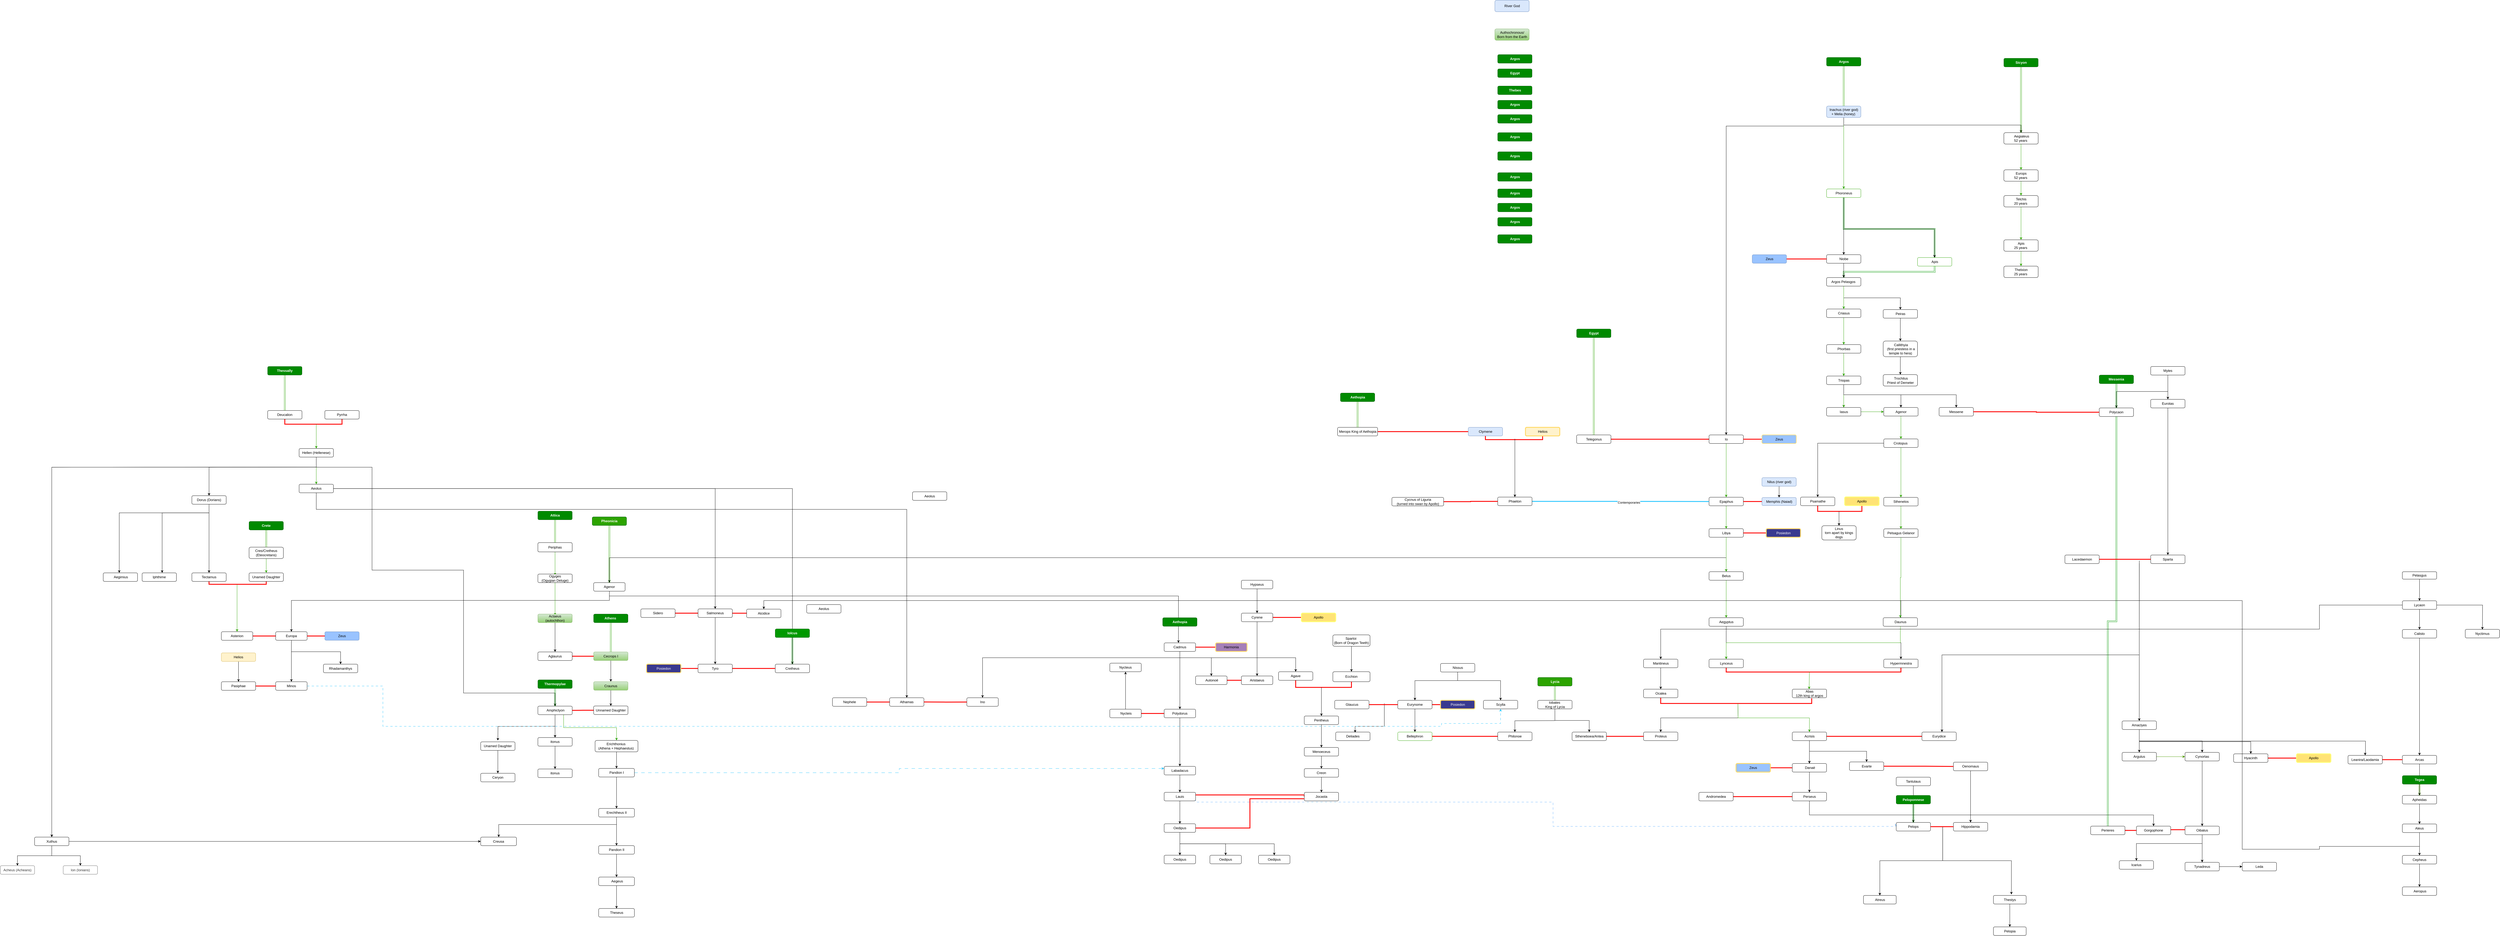 <mxfile version="28.0.7">
  <diagram name="Page-1" id="uszxKyukFCzR3qXbpNQJ">
    <mxGraphModel dx="2464" dy="571" grid="1" gridSize="10" guides="1" tooltips="1" connect="1" arrows="1" fold="1" page="0" pageScale="1" pageWidth="850" pageHeight="1100" math="0" shadow="0">
      <root>
        <mxCell id="0" />
        <mxCell id="1" parent="0" />
        <mxCell id="x40QQ27suiW9BbIhQaod-1" style="edgeStyle=orthogonalEdgeStyle;rounded=0;orthogonalLoop=1;jettySize=auto;html=1;entryX=0.5;entryY=0;entryDx=0;entryDy=0;exitX=0.5;exitY=1;exitDx=0;exitDy=0;" parent="1" source="x40QQ27suiW9BbIhQaod-4" target="x40QQ27suiW9BbIhQaod-32" edge="1">
          <mxGeometry relative="1" as="geometry">
            <Array as="points">
              <mxPoint x="5056.5" y="480" />
              <mxPoint x="4645.5" y="480" />
            </Array>
          </mxGeometry>
        </mxCell>
        <mxCell id="x40QQ27suiW9BbIhQaod-2" style="edgeStyle=orthogonalEdgeStyle;rounded=0;orthogonalLoop=1;jettySize=auto;html=1;strokeColor=#2CA300;exitX=0.5;exitY=1;exitDx=0;exitDy=0;entryX=0.5;entryY=0;entryDx=0;entryDy=0;" parent="1" source="x40QQ27suiW9BbIhQaod-4" target="x40QQ27suiW9BbIhQaod-8" edge="1">
          <mxGeometry relative="1" as="geometry">
            <mxPoint x="5038.5" y="703" as="sourcePoint" />
            <mxPoint x="5034.5" y="653" as="targetPoint" />
            <Array as="points">
              <mxPoint x="5056.5" y="520" />
              <mxPoint x="5056.5" y="520" />
            </Array>
          </mxGeometry>
        </mxCell>
        <mxCell id="x40QQ27suiW9BbIhQaod-3" style="edgeStyle=orthogonalEdgeStyle;rounded=0;orthogonalLoop=1;jettySize=auto;html=1;entryX=0.5;entryY=0;entryDx=0;entryDy=0;exitX=0.5;exitY=1;exitDx=0;exitDy=0;" parent="1" source="x40QQ27suiW9BbIhQaod-4" target="x40QQ27suiW9BbIhQaod-53" edge="1">
          <mxGeometry relative="1" as="geometry" />
        </mxCell>
        <mxCell id="x40QQ27suiW9BbIhQaod-4" value="Inachus (river god)&lt;br&gt;+ Melia (honey)&lt;span style=&quot;background-color: initial;&quot;&gt;&amp;nbsp;&lt;/span&gt;" style="rounded=1;whiteSpace=wrap;html=1;fillColor=#dae8fc;strokeColor=#6c8ebf;" parent="1" vertex="1">
          <mxGeometry x="4996.5" y="410" width="120" height="40" as="geometry" />
        </mxCell>
        <mxCell id="x40QQ27suiW9BbIhQaod-5" style="rounded=0;orthogonalLoop=1;jettySize=auto;html=1;exitX=0.5;exitY=1;exitDx=0;exitDy=0;entryX=0.5;entryY=0;entryDx=0;entryDy=0;endArrow=none;endFill=0;shape=link;strokeColor=#2CA300;" parent="1" source="x40QQ27suiW9BbIhQaod-6" target="x40QQ27suiW9BbIhQaod-4" edge="1">
          <mxGeometry relative="1" as="geometry" />
        </mxCell>
        <mxCell id="x40QQ27suiW9BbIhQaod-6" value="&lt;b&gt;Argos&lt;/b&gt;" style="rounded=1;whiteSpace=wrap;html=1;fillColor=#008a00;fontColor=#ffffff;strokeColor=#005700;" parent="1" vertex="1">
          <mxGeometry x="4996.5" y="240" width="120" height="30" as="geometry" />
        </mxCell>
        <mxCell id="x40QQ27suiW9BbIhQaod-7" style="edgeStyle=orthogonalEdgeStyle;rounded=0;orthogonalLoop=1;jettySize=auto;html=1;exitX=0.5;exitY=1;exitDx=0;exitDy=0;entryX=0.5;entryY=0;entryDx=0;entryDy=0;strokeColor=#000000;" parent="1" source="x40QQ27suiW9BbIhQaod-8" target="x40QQ27suiW9BbIhQaod-11" edge="1">
          <mxGeometry relative="1" as="geometry" />
        </mxCell>
        <mxCell id="jT-CF34icLvOWeQZA66b-65" style="edgeStyle=orthogonalEdgeStyle;rounded=0;orthogonalLoop=1;jettySize=auto;html=1;entryX=0.5;entryY=0;entryDx=0;entryDy=0;shape=link;strokeColor=#009900;" edge="1" parent="1" source="x40QQ27suiW9BbIhQaod-8" target="x40QQ27suiW9BbIhQaod-9">
          <mxGeometry relative="1" as="geometry">
            <Array as="points">
              <mxPoint x="5056" y="840" />
              <mxPoint x="5374" y="840" />
            </Array>
          </mxGeometry>
        </mxCell>
        <mxCell id="x40QQ27suiW9BbIhQaod-8" value="Phoroneus" style="rounded=1;whiteSpace=wrap;html=1;strokeColor=#2CA300;" parent="1" vertex="1">
          <mxGeometry x="4996.5" y="700" width="120" height="30" as="geometry" />
        </mxCell>
        <mxCell id="jT-CF34icLvOWeQZA66b-66" style="edgeStyle=orthogonalEdgeStyle;rounded=0;orthogonalLoop=1;jettySize=auto;html=1;entryX=0.5;entryY=0;entryDx=0;entryDy=0;shape=link;strokeColor=#009900;" edge="1" parent="1" source="x40QQ27suiW9BbIhQaod-9" target="x40QQ27suiW9BbIhQaod-16">
          <mxGeometry relative="1" as="geometry">
            <Array as="points">
              <mxPoint x="5374" y="990" />
              <mxPoint x="5056" y="990" />
            </Array>
          </mxGeometry>
        </mxCell>
        <mxCell id="x40QQ27suiW9BbIhQaod-9" value="Apis" style="rounded=1;whiteSpace=wrap;html=1;strokeColor=#2CA300;" parent="1" vertex="1">
          <mxGeometry x="5314.5" y="940" width="120" height="30" as="geometry" />
        </mxCell>
        <mxCell id="x40QQ27suiW9BbIhQaod-10" value="" style="edgeStyle=orthogonalEdgeStyle;rounded=0;orthogonalLoop=1;jettySize=auto;html=1;strokeColor=#000000;" parent="1" source="x40QQ27suiW9BbIhQaod-11" target="x40QQ27suiW9BbIhQaod-16" edge="1">
          <mxGeometry relative="1" as="geometry" />
        </mxCell>
        <mxCell id="x40QQ27suiW9BbIhQaod-11" value="Niobe" style="rounded=1;whiteSpace=wrap;html=1;" parent="1" vertex="1">
          <mxGeometry x="4996.5" y="930" width="120" height="30" as="geometry" />
        </mxCell>
        <mxCell id="x40QQ27suiW9BbIhQaod-12" value="" style="edgeStyle=orthogonalEdgeStyle;rounded=0;orthogonalLoop=1;jettySize=auto;html=1;fillColor=#f8cecc;strokeColor=#FF0000;strokeWidth=3;endArrow=none;endFill=0;" parent="1" source="x40QQ27suiW9BbIhQaod-13" target="x40QQ27suiW9BbIhQaod-11" edge="1">
          <mxGeometry relative="1" as="geometry" />
        </mxCell>
        <mxCell id="x40QQ27suiW9BbIhQaod-13" value="Zeus" style="rounded=1;whiteSpace=wrap;html=1;fillColor=#99c3ff;strokeColor=#6c8ebf;" parent="1" vertex="1">
          <mxGeometry x="4736.5" y="930" width="120" height="30" as="geometry" />
        </mxCell>
        <mxCell id="x40QQ27suiW9BbIhQaod-14" value="" style="edgeStyle=elbowEdgeStyle;rounded=0;orthogonalLoop=1;jettySize=auto;html=1;elbow=vertical;" parent="1" source="x40QQ27suiW9BbIhQaod-16" target="x40QQ27suiW9BbIhQaod-18" edge="1">
          <mxGeometry relative="1" as="geometry" />
        </mxCell>
        <mxCell id="x40QQ27suiW9BbIhQaod-15" value="" style="edgeStyle=orthogonalEdgeStyle;rounded=0;orthogonalLoop=1;jettySize=auto;html=1;strokeColor=#2CA300;" parent="1" source="x40QQ27suiW9BbIhQaod-16" target="x40QQ27suiW9BbIhQaod-20" edge="1">
          <mxGeometry relative="1" as="geometry" />
        </mxCell>
        <mxCell id="x40QQ27suiW9BbIhQaod-16" value="Argos Pelasgos&amp;nbsp;" style="rounded=1;whiteSpace=wrap;html=1;" parent="1" vertex="1">
          <mxGeometry x="4996.5" y="1010" width="120" height="30" as="geometry" />
        </mxCell>
        <mxCell id="x40QQ27suiW9BbIhQaod-17" value="" style="edgeStyle=orthogonalEdgeStyle;rounded=0;orthogonalLoop=1;jettySize=auto;html=1;" parent="1" source="x40QQ27suiW9BbIhQaod-18" target="x40QQ27suiW9BbIhQaod-24" edge="1">
          <mxGeometry relative="1" as="geometry" />
        </mxCell>
        <mxCell id="x40QQ27suiW9BbIhQaod-18" value="Peiras" style="rounded=1;whiteSpace=wrap;html=1;" parent="1" vertex="1">
          <mxGeometry x="5194.5" y="1122" width="120" height="30" as="geometry" />
        </mxCell>
        <mxCell id="x40QQ27suiW9BbIhQaod-19" value="" style="edgeStyle=orthogonalEdgeStyle;rounded=0;orthogonalLoop=1;jettySize=auto;html=1;strokeColor=#2CA300;" parent="1" source="x40QQ27suiW9BbIhQaod-20" target="x40QQ27suiW9BbIhQaod-22" edge="1">
          <mxGeometry relative="1" as="geometry" />
        </mxCell>
        <mxCell id="x40QQ27suiW9BbIhQaod-20" value="Criasus" style="rounded=1;whiteSpace=wrap;html=1;" parent="1" vertex="1">
          <mxGeometry x="4996.5" y="1120" width="120" height="30" as="geometry" />
        </mxCell>
        <mxCell id="x40QQ27suiW9BbIhQaod-21" value="" style="edgeStyle=orthogonalEdgeStyle;rounded=0;orthogonalLoop=1;jettySize=auto;html=1;fillColor=#d5e8d4;strokeColor=#2CA300;" parent="1" source="x40QQ27suiW9BbIhQaod-22" target="x40QQ27suiW9BbIhQaod-29" edge="1">
          <mxGeometry relative="1" as="geometry" />
        </mxCell>
        <mxCell id="x40QQ27suiW9BbIhQaod-22" value="Phorbas" style="rounded=1;whiteSpace=wrap;html=1;" parent="1" vertex="1">
          <mxGeometry x="4996.5" y="1244.5" width="120" height="30" as="geometry" />
        </mxCell>
        <mxCell id="x40QQ27suiW9BbIhQaod-23" value="" style="edgeStyle=orthogonalEdgeStyle;rounded=0;orthogonalLoop=1;jettySize=auto;html=1;" parent="1" source="x40QQ27suiW9BbIhQaod-24" target="x40QQ27suiW9BbIhQaod-66" edge="1">
          <mxGeometry relative="1" as="geometry" />
        </mxCell>
        <mxCell id="x40QQ27suiW9BbIhQaod-24" value="&amp;nbsp;Callithyia&lt;div&gt;&amp;nbsp;(first priestess in a temple to hera)&lt;/div&gt;" style="rounded=1;whiteSpace=wrap;html=1;" parent="1" vertex="1">
          <mxGeometry x="5194.5" y="1232" width="120" height="55" as="geometry" />
        </mxCell>
        <mxCell id="x40QQ27suiW9BbIhQaod-25" value="" style="edgeStyle=orthogonalEdgeStyle;rounded=0;orthogonalLoop=1;jettySize=auto;html=1;" parent="1" source="x40QQ27suiW9BbIhQaod-29" target="x40QQ27suiW9BbIhQaod-63" edge="1">
          <mxGeometry relative="1" as="geometry" />
        </mxCell>
        <mxCell id="x40QQ27suiW9BbIhQaod-26" value="" style="edgeStyle=orthogonalEdgeStyle;rounded=0;orthogonalLoop=1;jettySize=auto;html=1;fillColor=#d5e8d4;strokeColor=#2CA300;" parent="1" source="x40QQ27suiW9BbIhQaod-29" target="x40QQ27suiW9BbIhQaod-63" edge="1">
          <mxGeometry relative="1" as="geometry" />
        </mxCell>
        <mxCell id="x40QQ27suiW9BbIhQaod-27" style="edgeStyle=orthogonalEdgeStyle;rounded=0;orthogonalLoop=1;jettySize=auto;html=1;exitX=0.5;exitY=1;exitDx=0;exitDy=0;entryX=0.5;entryY=0;entryDx=0;entryDy=0;" parent="1" source="x40QQ27suiW9BbIhQaod-29" target="x40QQ27suiW9BbIhQaod-65" edge="1">
          <mxGeometry relative="1" as="geometry">
            <mxPoint x="5256.5" y="1460" as="targetPoint" />
            <Array as="points">
              <mxPoint x="5057" y="1420" />
              <mxPoint x="5257" y="1420" />
            </Array>
          </mxGeometry>
        </mxCell>
        <mxCell id="x40QQ27suiW9BbIhQaod-28" style="edgeStyle=orthogonalEdgeStyle;shape=connector;rounded=0;orthogonalLoop=1;jettySize=auto;html=1;entryX=0.5;entryY=0;entryDx=0;entryDy=0;strokeColor=#000000;strokeWidth=1;align=center;verticalAlign=middle;fontFamily=Helvetica;fontSize=11;fontColor=default;labelBackgroundColor=default;endArrow=classic;endFill=1;" parent="1" source="x40QQ27suiW9BbIhQaod-29" target="x40QQ27suiW9BbIhQaod-342" edge="1">
          <mxGeometry relative="1" as="geometry">
            <Array as="points">
              <mxPoint x="5057" y="1420" />
              <mxPoint x="5450" y="1420" />
            </Array>
          </mxGeometry>
        </mxCell>
        <mxCell id="x40QQ27suiW9BbIhQaod-29" value="Triopas" style="rounded=1;whiteSpace=wrap;html=1;" parent="1" vertex="1">
          <mxGeometry x="4996.5" y="1354.5" width="120" height="30" as="geometry" />
        </mxCell>
        <mxCell id="x40QQ27suiW9BbIhQaod-30" value="" style="edgeStyle=orthogonalEdgeStyle;rounded=0;orthogonalLoop=1;jettySize=auto;html=1;strokeWidth=3;endArrow=none;endFill=0;strokeColor=#FF0000;" parent="1" source="x40QQ27suiW9BbIhQaod-32" target="x40QQ27suiW9BbIhQaod-35" edge="1">
          <mxGeometry relative="1" as="geometry" />
        </mxCell>
        <mxCell id="x40QQ27suiW9BbIhQaod-31" value="" style="edgeStyle=orthogonalEdgeStyle;rounded=0;orthogonalLoop=1;jettySize=auto;html=1;fillColor=#d5e8d4;strokeColor=#2CA300;entryX=0.5;entryY=0;entryDx=0;entryDy=0;" parent="1" source="x40QQ27suiW9BbIhQaod-32" target="x40QQ27suiW9BbIhQaod-39" edge="1">
          <mxGeometry relative="1" as="geometry">
            <mxPoint x="4645.5" y="1670.5" as="targetPoint" />
          </mxGeometry>
        </mxCell>
        <mxCell id="x40QQ27suiW9BbIhQaod-32" value="Io" style="rounded=1;whiteSpace=wrap;html=1;" parent="1" vertex="1">
          <mxGeometry x="4585.5" y="1560.5" width="120" height="30" as="geometry" />
        </mxCell>
        <mxCell id="x40QQ27suiW9BbIhQaod-33" value="" style="edgeStyle=orthogonalEdgeStyle;rounded=0;orthogonalLoop=1;jettySize=auto;html=1;startArrow=none;startFill=0;strokeColor=#FF0000;endArrow=none;endFill=0;strokeWidth=3;" parent="1" source="x40QQ27suiW9BbIhQaod-34" target="x40QQ27suiW9BbIhQaod-32" edge="1">
          <mxGeometry relative="1" as="geometry" />
        </mxCell>
        <mxCell id="x40QQ27suiW9BbIhQaod-34" value="Zeus" style="rounded=1;whiteSpace=wrap;html=1;fillColor=#99c3ff;strokeColor=#FFDE70;fillStyle=auto;strokeWidth=2;" parent="1" vertex="1">
          <mxGeometry x="4770.5" y="1560.5" width="120" height="30" as="geometry" />
        </mxCell>
        <mxCell id="x40QQ27suiW9BbIhQaod-35" value="Telegonus" style="rounded=1;whiteSpace=wrap;html=1;" parent="1" vertex="1">
          <mxGeometry x="4122.5" y="1560.5" width="120" height="30" as="geometry" />
        </mxCell>
        <mxCell id="x40QQ27suiW9BbIhQaod-36" value="&lt;b&gt;Egypt&lt;/b&gt;" style="rounded=1;whiteSpace=wrap;html=1;fillColor=#008a00;fontColor=#ffffff;strokeColor=#005700;" parent="1" vertex="1">
          <mxGeometry x="4122.5" y="1190" width="120" height="30" as="geometry" />
        </mxCell>
        <mxCell id="x40QQ27suiW9BbIhQaod-37" style="rounded=0;orthogonalLoop=1;jettySize=auto;html=1;endArrow=none;endFill=0;shape=link;strokeColor=#2CA300;entryX=0.5;entryY=1;entryDx=0;entryDy=0;exitX=0.5;exitY=0;exitDx=0;exitDy=0;" parent="1" source="x40QQ27suiW9BbIhQaod-35" target="x40QQ27suiW9BbIhQaod-36" edge="1">
          <mxGeometry relative="1" as="geometry">
            <mxPoint x="4372.5" y="807" as="sourcePoint" />
            <mxPoint x="4382.5" y="532" as="targetPoint" />
          </mxGeometry>
        </mxCell>
        <mxCell id="x40QQ27suiW9BbIhQaod-38" value="" style="edgeStyle=orthogonalEdgeStyle;rounded=0;orthogonalLoop=1;jettySize=auto;html=1;strokeColor=#2CA300;" parent="1" source="x40QQ27suiW9BbIhQaod-39" target="x40QQ27suiW9BbIhQaod-46" edge="1">
          <mxGeometry relative="1" as="geometry" />
        </mxCell>
        <mxCell id="x40QQ27suiW9BbIhQaod-39" value="Epaphus" style="rounded=1;whiteSpace=wrap;html=1;" parent="1" vertex="1">
          <mxGeometry x="4585.5" y="1778.5" width="120" height="30" as="geometry" />
        </mxCell>
        <mxCell id="x40QQ27suiW9BbIhQaod-40" value="" style="edgeStyle=orthogonalEdgeStyle;rounded=0;orthogonalLoop=1;jettySize=auto;html=1;" parent="1" source="x40QQ27suiW9BbIhQaod-41" target="x40QQ27suiW9BbIhQaod-43" edge="1">
          <mxGeometry relative="1" as="geometry" />
        </mxCell>
        <mxCell id="x40QQ27suiW9BbIhQaod-41" value="Nilus (river god)" style="rounded=1;whiteSpace=wrap;html=1;fillColor=#dae8fc;strokeColor=#6c8ebf;" parent="1" vertex="1">
          <mxGeometry x="4770.5" y="1710" width="120" height="30" as="geometry" />
        </mxCell>
        <mxCell id="x40QQ27suiW9BbIhQaod-42" value="" style="edgeStyle=orthogonalEdgeStyle;rounded=0;orthogonalLoop=1;jettySize=auto;html=1;strokeWidth=3;endArrow=none;endFill=0;strokeColor=#FF0000;" parent="1" source="x40QQ27suiW9BbIhQaod-43" target="x40QQ27suiW9BbIhQaod-39" edge="1">
          <mxGeometry relative="1" as="geometry" />
        </mxCell>
        <mxCell id="x40QQ27suiW9BbIhQaod-43" value="Memphis (Naiad)" style="rounded=1;whiteSpace=wrap;html=1;fillColor=#dae8fc;strokeColor=#6c8ebf;" parent="1" vertex="1">
          <mxGeometry x="4770.5" y="1779.5" width="120" height="28" as="geometry" />
        </mxCell>
        <mxCell id="x40QQ27suiW9BbIhQaod-44" value="" style="edgeStyle=orthogonalEdgeStyle;rounded=0;orthogonalLoop=1;jettySize=auto;html=1;" parent="1" source="x40QQ27suiW9BbIhQaod-46" target="x40QQ27suiW9BbIhQaod-93" edge="1">
          <mxGeometry relative="1" as="geometry" />
        </mxCell>
        <mxCell id="x40QQ27suiW9BbIhQaod-45" style="edgeStyle=elbowEdgeStyle;rounded=0;orthogonalLoop=1;jettySize=auto;html=1;entryX=0.5;entryY=0;entryDx=0;entryDy=0;elbow=vertical;" parent="1" source="x40QQ27suiW9BbIhQaod-46" target="x40QQ27suiW9BbIhQaod-96" edge="1">
          <mxGeometry relative="1" as="geometry">
            <Array as="points">
              <mxPoint x="4170" y="1990" />
            </Array>
          </mxGeometry>
        </mxCell>
        <mxCell id="x40QQ27suiW9BbIhQaod-46" value="Libya" style="rounded=1;whiteSpace=wrap;html=1;" parent="1" vertex="1">
          <mxGeometry x="4585.5" y="1888.5" width="120" height="30" as="geometry" />
        </mxCell>
        <mxCell id="x40QQ27suiW9BbIhQaod-47" value="" style="edgeStyle=orthogonalEdgeStyle;rounded=0;orthogonalLoop=1;jettySize=auto;html=1;strokeWidth=3;strokeColor=#FF0000;endArrow=none;endFill=0;exitX=0;exitY=0.5;exitDx=0;exitDy=0;" parent="1" source="x40QQ27suiW9BbIhQaod-48" target="x40QQ27suiW9BbIhQaod-46" edge="1">
          <mxGeometry relative="1" as="geometry">
            <mxPoint x="4490.5" y="1903.5" as="sourcePoint" />
          </mxGeometry>
        </mxCell>
        <mxCell id="x40QQ27suiW9BbIhQaod-48" value="&lt;font color=&quot;#ffffff&quot;&gt;Posiedon&lt;/font&gt;" style="rounded=1;whiteSpace=wrap;html=1;fillColor=#39398F;strokeColor=#FFD966;strokeWidth=3;" parent="1" vertex="1">
          <mxGeometry x="4785.5" y="1888.5" width="120" height="30" as="geometry" />
        </mxCell>
        <mxCell id="x40QQ27suiW9BbIhQaod-49" value="River God" style="rounded=1;whiteSpace=wrap;html=1;fillColor=#dae8fc;strokeColor=#6c8ebf;" parent="1" vertex="1">
          <mxGeometry x="3836.5" y="40" width="120" height="40" as="geometry" />
        </mxCell>
        <mxCell id="x40QQ27suiW9BbIhQaod-50" value="Authochronous/&lt;div&gt;Born from the Earth&lt;/div&gt;" style="rounded=1;whiteSpace=wrap;html=1;fillColor=#d5e8d4;gradientColor=#97d077;strokeColor=#82b366;" parent="1" vertex="1">
          <mxGeometry x="3836.5" y="140" width="120" height="40" as="geometry" />
        </mxCell>
        <mxCell id="x40QQ27suiW9BbIhQaod-51" value="&lt;b&gt;Sicyon&lt;/b&gt;" style="rounded=1;whiteSpace=wrap;html=1;fillColor=#008a00;fontColor=#ffffff;strokeColor=#005700;" parent="1" vertex="1">
          <mxGeometry x="5616.5" y="243" width="120" height="30" as="geometry" />
        </mxCell>
        <mxCell id="x40QQ27suiW9BbIhQaod-52" value="" style="edgeStyle=orthogonalEdgeStyle;rounded=0;orthogonalLoop=1;jettySize=auto;html=1;strokeColor=#2CA300;" parent="1" source="x40QQ27suiW9BbIhQaod-53" target="x40QQ27suiW9BbIhQaod-56" edge="1">
          <mxGeometry relative="1" as="geometry" />
        </mxCell>
        <UserObject label="&amp;nbsp;Aegialeus&lt;div&gt;52 years&amp;nbsp;&lt;/div&gt;" tooltip="Also could have be autochton" id="x40QQ27suiW9BbIhQaod-53">
          <mxCell style="rounded=1;whiteSpace=wrap;html=1;" parent="1" vertex="1">
            <mxGeometry x="5616.5" y="503" width="120" height="40" as="geometry" />
          </mxCell>
        </UserObject>
        <mxCell id="x40QQ27suiW9BbIhQaod-54" style="rounded=0;orthogonalLoop=1;jettySize=auto;html=1;exitX=0.5;exitY=0;exitDx=0;exitDy=0;entryX=0.5;entryY=1;entryDx=0;entryDy=0;endArrow=none;endFill=0;shape=link;strokeColor=#2CA300;" parent="1" source="x40QQ27suiW9BbIhQaod-53" edge="1">
          <mxGeometry relative="1" as="geometry">
            <mxPoint x="5581.5" y="496" as="sourcePoint" />
            <mxPoint x="5676.5" y="273" as="targetPoint" />
          </mxGeometry>
        </mxCell>
        <mxCell id="x40QQ27suiW9BbIhQaod-55" value="" style="edgeStyle=orthogonalEdgeStyle;rounded=0;orthogonalLoop=1;jettySize=auto;html=1;strokeColor=#2CA300;" parent="1" source="x40QQ27suiW9BbIhQaod-56" target="x40QQ27suiW9BbIhQaod-58" edge="1">
          <mxGeometry relative="1" as="geometry" />
        </mxCell>
        <mxCell id="x40QQ27suiW9BbIhQaod-56" value="&lt;div&gt;Europs&lt;/div&gt;&lt;div&gt;52 years&amp;nbsp;&lt;/div&gt;" style="rounded=1;whiteSpace=wrap;html=1;" parent="1" vertex="1">
          <mxGeometry x="5616.5" y="633" width="120" height="40" as="geometry" />
        </mxCell>
        <mxCell id="x40QQ27suiW9BbIhQaod-57" value="" style="edgeStyle=orthogonalEdgeStyle;rounded=0;orthogonalLoop=1;jettySize=auto;html=1;strokeColor=#2CA300;" parent="1" source="x40QQ27suiW9BbIhQaod-58" target="x40QQ27suiW9BbIhQaod-60" edge="1">
          <mxGeometry relative="1" as="geometry" />
        </mxCell>
        <mxCell id="x40QQ27suiW9BbIhQaod-58" value="&lt;div&gt;Telchis&lt;/div&gt;&lt;div&gt;20 years&amp;nbsp;&lt;/div&gt;" style="rounded=1;whiteSpace=wrap;html=1;" parent="1" vertex="1">
          <mxGeometry x="5616.5" y="723" width="120" height="40" as="geometry" />
        </mxCell>
        <mxCell id="x40QQ27suiW9BbIhQaod-59" value="" style="edgeStyle=orthogonalEdgeStyle;rounded=0;orthogonalLoop=1;jettySize=auto;html=1;strokeColor=#2CA300;" parent="1" source="x40QQ27suiW9BbIhQaod-60" target="x40QQ27suiW9BbIhQaod-61" edge="1">
          <mxGeometry relative="1" as="geometry" />
        </mxCell>
        <mxCell id="x40QQ27suiW9BbIhQaod-60" value="&lt;div&gt;&lt;span style=&quot;background-color: initial;&quot;&gt;Apis&lt;/span&gt;&lt;/div&gt;&lt;div&gt;&lt;span style=&quot;background-color: initial;&quot;&gt;25 years&amp;nbsp;&lt;/span&gt;&lt;br&gt;&lt;/div&gt;" style="rounded=1;whiteSpace=wrap;html=1;" parent="1" vertex="1">
          <mxGeometry x="5616.5" y="878" width="120" height="40" as="geometry" />
        </mxCell>
        <mxCell id="x40QQ27suiW9BbIhQaod-61" value="&lt;div&gt;&lt;span style=&quot;background-color: initial;&quot;&gt;Thelxion&lt;/span&gt;&lt;/div&gt;&lt;div&gt;&lt;span style=&quot;background-color: initial;&quot;&gt;25 years&amp;nbsp;&lt;/span&gt;&lt;br&gt;&lt;/div&gt;" style="rounded=1;whiteSpace=wrap;html=1;" parent="1" vertex="1">
          <mxGeometry x="5616.5" y="970" width="120" height="40" as="geometry" />
        </mxCell>
        <mxCell id="x40QQ27suiW9BbIhQaod-62" value="" style="edgeStyle=orthogonalEdgeStyle;rounded=0;orthogonalLoop=1;jettySize=auto;html=1;strokeColor=#2CA300;" parent="1" source="x40QQ27suiW9BbIhQaod-63" target="x40QQ27suiW9BbIhQaod-65" edge="1">
          <mxGeometry relative="1" as="geometry" />
        </mxCell>
        <mxCell id="x40QQ27suiW9BbIhQaod-63" value="Iasus" style="rounded=1;whiteSpace=wrap;html=1;" parent="1" vertex="1">
          <mxGeometry x="4996.5" y="1464.5" width="120" height="30" as="geometry" />
        </mxCell>
        <mxCell id="x40QQ27suiW9BbIhQaod-64" value="" style="edgeStyle=orthogonalEdgeStyle;rounded=0;orthogonalLoop=1;jettySize=auto;html=1;strokeColor=#2CA300;" parent="1" source="x40QQ27suiW9BbIhQaod-65" target="x40QQ27suiW9BbIhQaod-69" edge="1">
          <mxGeometry relative="1" as="geometry" />
        </mxCell>
        <mxCell id="x40QQ27suiW9BbIhQaod-65" value="Agenor" style="rounded=1;whiteSpace=wrap;html=1;" parent="1" vertex="1">
          <mxGeometry x="5196.5" y="1464.5" width="120" height="30" as="geometry" />
        </mxCell>
        <mxCell id="x40QQ27suiW9BbIhQaod-66" value="&amp;nbsp;Trochilus&lt;br&gt;Priest of Demeter" style="rounded=1;whiteSpace=wrap;html=1;" parent="1" vertex="1">
          <mxGeometry x="5194.5" y="1349.5" width="120" height="40" as="geometry" />
        </mxCell>
        <mxCell id="x40QQ27suiW9BbIhQaod-67" value="" style="edgeStyle=orthogonalEdgeStyle;rounded=0;orthogonalLoop=1;jettySize=auto;html=1;" parent="1" source="x40QQ27suiW9BbIhQaod-69" target="x40QQ27suiW9BbIhQaod-72" edge="1">
          <mxGeometry relative="1" as="geometry" />
        </mxCell>
        <mxCell id="x40QQ27suiW9BbIhQaod-68" value="" style="edgeStyle=orthogonalEdgeStyle;rounded=0;orthogonalLoop=1;jettySize=auto;html=1;strokeColor=#2CA300;" parent="1" source="x40QQ27suiW9BbIhQaod-69" target="x40QQ27suiW9BbIhQaod-76" edge="1">
          <mxGeometry relative="1" as="geometry" />
        </mxCell>
        <mxCell id="x40QQ27suiW9BbIhQaod-69" value="Crotopus&amp;nbsp;" style="rounded=1;whiteSpace=wrap;html=1;" parent="1" vertex="1">
          <mxGeometry x="5196.5" y="1574.5" width="120" height="30" as="geometry" />
        </mxCell>
        <mxCell id="x40QQ27suiW9BbIhQaod-70" value="" style="edgeStyle=orthogonalEdgeStyle;rounded=0;orthogonalLoop=1;jettySize=auto;html=1;endArrow=none;endFill=0;strokeWidth=3;strokeColor=#FF0000;" parent="1" source="x40QQ27suiW9BbIhQaod-72" target="x40QQ27suiW9BbIhQaod-73" edge="1">
          <mxGeometry relative="1" as="geometry">
            <Array as="points">
              <mxPoint x="4966" y="1828" />
              <mxPoint x="5120" y="1828" />
            </Array>
          </mxGeometry>
        </mxCell>
        <mxCell id="x40QQ27suiW9BbIhQaod-71" value="" style="edgeStyle=orthogonalEdgeStyle;rounded=0;orthogonalLoop=1;jettySize=auto;html=1;" parent="1" target="x40QQ27suiW9BbIhQaod-74" edge="1">
          <mxGeometry relative="1" as="geometry">
            <mxPoint x="5040" y="1830" as="sourcePoint" />
            <Array as="points">
              <mxPoint x="5040" y="1828" />
            </Array>
          </mxGeometry>
        </mxCell>
        <mxCell id="x40QQ27suiW9BbIhQaod-72" value="Psamathe" style="rounded=1;whiteSpace=wrap;html=1;" parent="1" vertex="1">
          <mxGeometry x="4905.5" y="1778" width="120" height="30" as="geometry" />
        </mxCell>
        <mxCell id="x40QQ27suiW9BbIhQaod-73" value="Apollo" style="rounded=1;whiteSpace=wrap;html=1;fillColor=#FFE375;strokeColor=#FFFF73;strokeWidth=3;" parent="1" vertex="1">
          <mxGeometry x="5060" y="1777.5" width="120" height="30" as="geometry" />
        </mxCell>
        <mxCell id="x40QQ27suiW9BbIhQaod-74" value="Linus&lt;br&gt;torn apart by kings dogs" style="rounded=1;whiteSpace=wrap;html=1;" parent="1" vertex="1">
          <mxGeometry x="4980" y="1878.07" width="120" height="50" as="geometry" />
        </mxCell>
        <mxCell id="x40QQ27suiW9BbIhQaod-75" value="" style="edgeStyle=orthogonalEdgeStyle;rounded=0;orthogonalLoop=1;jettySize=auto;html=1;strokeColor=#2CA300;" parent="1" source="x40QQ27suiW9BbIhQaod-76" target="x40QQ27suiW9BbIhQaod-77" edge="1">
          <mxGeometry relative="1" as="geometry" />
        </mxCell>
        <mxCell id="x40QQ27suiW9BbIhQaod-76" value="Sthenelos" style="rounded=1;whiteSpace=wrap;html=1;" parent="1" vertex="1">
          <mxGeometry x="5196.5" y="1779" width="120" height="30" as="geometry" />
        </mxCell>
        <mxCell id="x40QQ27suiW9BbIhQaod-77" value="Pelsagus Gelanor" style="rounded=1;whiteSpace=wrap;html=1;" parent="1" vertex="1">
          <mxGeometry x="5196.5" y="1889" width="120" height="30" as="geometry" />
        </mxCell>
        <mxCell id="x40QQ27suiW9BbIhQaod-78" value="" style="edgeStyle=orthogonalEdgeStyle;rounded=0;orthogonalLoop=1;jettySize=auto;html=1;fillColor=#f8cecc;strokeColor=#FF0000;endArrow=none;endFill=0;strokeWidth=3;" parent="1" source="x40QQ27suiW9BbIhQaod-79" target="x40QQ27suiW9BbIhQaod-81" edge="1">
          <mxGeometry relative="1" as="geometry">
            <Array as="points">
              <mxPoint x="4003.5" y="1577" />
              <mxPoint x="3803.5" y="1577" />
            </Array>
          </mxGeometry>
        </mxCell>
        <mxCell id="x40QQ27suiW9BbIhQaod-79" value="Helios" style="rounded=1;whiteSpace=wrap;html=1;fillColor=#fff2cc;strokeColor=#FFD966;strokeWidth=3;" parent="1" vertex="1">
          <mxGeometry x="3943.5" y="1534" width="120" height="30" as="geometry" />
        </mxCell>
        <mxCell id="x40QQ27suiW9BbIhQaod-80" value="" style="edgeStyle=orthogonalEdgeStyle;rounded=0;orthogonalLoop=1;jettySize=auto;html=1;endArrow=none;endFill=0;strokeColor=#FF0000;strokeWidth=3;" parent="1" source="x40QQ27suiW9BbIhQaod-81" target="x40QQ27suiW9BbIhQaod-88" edge="1">
          <mxGeometry relative="1" as="geometry" />
        </mxCell>
        <mxCell id="x40QQ27suiW9BbIhQaod-81" value="Clymene" style="rounded=1;whiteSpace=wrap;html=1;fillColor=#dae8fc;strokeColor=#6c8ebf;" parent="1" vertex="1">
          <mxGeometry x="3743.5" y="1534" width="120" height="30" as="geometry" />
        </mxCell>
        <mxCell id="x40QQ27suiW9BbIhQaod-82" style="edgeStyle=orthogonalEdgeStyle;rounded=0;orthogonalLoop=1;jettySize=auto;html=1;startArrow=classic;startFill=1;endArrow=none;endFill=0;" parent="1" source="x40QQ27suiW9BbIhQaod-85" edge="1">
          <mxGeometry relative="1" as="geometry">
            <mxPoint x="3906.5" y="1574" as="targetPoint" />
          </mxGeometry>
        </mxCell>
        <mxCell id="x40QQ27suiW9BbIhQaod-83" style="edgeStyle=orthogonalEdgeStyle;rounded=0;orthogonalLoop=1;jettySize=auto;html=1;entryX=0;entryY=0.5;entryDx=0;entryDy=0;strokeColor=#29C6FF;strokeWidth=3;endArrow=none;endFill=0;" parent="1" source="x40QQ27suiW9BbIhQaod-85" target="x40QQ27suiW9BbIhQaod-39" edge="1">
          <mxGeometry relative="1" as="geometry" />
        </mxCell>
        <mxCell id="x40QQ27suiW9BbIhQaod-84" value="Contemporaries" style="edgeLabel;html=1;align=center;verticalAlign=middle;resizable=0;points=[];" parent="x40QQ27suiW9BbIhQaod-83" vertex="1" connectable="0">
          <mxGeometry x="0.094" y="-3" relative="1" as="geometry">
            <mxPoint as="offset" />
          </mxGeometry>
        </mxCell>
        <mxCell id="x40QQ27suiW9BbIhQaod-85" value="Phaeton" style="rounded=1;whiteSpace=wrap;html=1;" parent="1" vertex="1">
          <mxGeometry x="3846.5" y="1778" width="120" height="30" as="geometry" />
        </mxCell>
        <mxCell id="x40QQ27suiW9BbIhQaod-86" value="" style="edgeStyle=orthogonalEdgeStyle;rounded=0;orthogonalLoop=1;jettySize=auto;html=1;strokeColor=#FF0000;endArrow=none;endFill=0;strokeWidth=3;" parent="1" source="x40QQ27suiW9BbIhQaod-87" target="x40QQ27suiW9BbIhQaod-85" edge="1">
          <mxGeometry relative="1" as="geometry" />
        </mxCell>
        <mxCell id="x40QQ27suiW9BbIhQaod-87" value="Cycnus of Liguria&lt;div&gt;(turned into swan by Apollo)&lt;/div&gt;" style="rounded=1;whiteSpace=wrap;html=1;" parent="1" vertex="1">
          <mxGeometry x="3476.5" y="1779" width="181" height="30" as="geometry" />
        </mxCell>
        <mxCell id="x40QQ27suiW9BbIhQaod-88" value="Merops King of Aethopia" style="rounded=1;whiteSpace=wrap;html=1;" parent="1" vertex="1">
          <mxGeometry x="3286.5" y="1534" width="140" height="30" as="geometry" />
        </mxCell>
        <mxCell id="x40QQ27suiW9BbIhQaod-89" value="" style="edgeStyle=orthogonalEdgeStyle;rounded=0;orthogonalLoop=1;jettySize=auto;html=1;shape=link;strokeColor=#2CA300;" parent="1" source="x40QQ27suiW9BbIhQaod-90" target="x40QQ27suiW9BbIhQaod-88" edge="1">
          <mxGeometry relative="1" as="geometry" />
        </mxCell>
        <mxCell id="x40QQ27suiW9BbIhQaod-90" value="&lt;b&gt;Aethopia&lt;/b&gt;" style="rounded=1;whiteSpace=wrap;html=1;fillColor=#008a00;fontColor=#ffffff;strokeColor=#005700;" parent="1" vertex="1">
          <mxGeometry x="3296.5" y="1414" width="120" height="30" as="geometry" />
        </mxCell>
        <mxCell id="x40QQ27suiW9BbIhQaod-91" style="edgeStyle=orthogonalEdgeStyle;rounded=0;orthogonalLoop=1;jettySize=auto;html=1;" parent="1" source="x40QQ27suiW9BbIhQaod-93" edge="1">
          <mxGeometry relative="1" as="geometry">
            <mxPoint x="5256.5" y="2230" as="targetPoint" />
            <Array as="points">
              <mxPoint x="4645.5" y="2140" />
              <mxPoint x="5256.5" y="2140" />
            </Array>
          </mxGeometry>
        </mxCell>
        <mxCell id="x40QQ27suiW9BbIhQaod-92" style="edgeStyle=orthogonalEdgeStyle;rounded=0;orthogonalLoop=1;jettySize=auto;html=1;exitX=0.5;exitY=1;exitDx=0;exitDy=0;entryX=0.5;entryY=0;entryDx=0;entryDy=0;strokeColor=#2CA300;" parent="1" source="x40QQ27suiW9BbIhQaod-93" target="x40QQ27suiW9BbIhQaod-102" edge="1">
          <mxGeometry relative="1" as="geometry">
            <mxPoint x="4754.5" y="2230" as="targetPoint" />
          </mxGeometry>
        </mxCell>
        <mxCell id="x40QQ27suiW9BbIhQaod-93" value="Belus" style="rounded=1;whiteSpace=wrap;html=1;" parent="1" vertex="1">
          <mxGeometry x="4585.5" y="2039" width="120" height="30" as="geometry" />
        </mxCell>
        <mxCell id="x40QQ27suiW9BbIhQaod-94" value="" style="edgeStyle=orthogonalEdgeStyle;rounded=0;orthogonalLoop=1;jettySize=auto;html=1;exitX=0.5;exitY=1;exitDx=0;exitDy=0;" parent="1" source="x40QQ27suiW9BbIhQaod-96" target="x40QQ27suiW9BbIhQaod-120" edge="1">
          <mxGeometry relative="1" as="geometry">
            <Array as="points">
              <mxPoint x="2730" y="2124" />
            </Array>
          </mxGeometry>
        </mxCell>
        <mxCell id="mbc0bCfaUfQl6_O4u25W-1" style="edgeStyle=orthogonalEdgeStyle;rounded=0;orthogonalLoop=1;jettySize=auto;html=1;exitX=0.5;exitY=1;exitDx=0;exitDy=0;entryX=0.5;entryY=0;entryDx=0;entryDy=0;" parent="1" source="x40QQ27suiW9BbIhQaod-96" target="x40QQ27suiW9BbIhQaod-204" edge="1">
          <mxGeometry relative="1" as="geometry">
            <mxPoint x="-360" y="2213.55" as="targetPoint" />
            <Array as="points">
              <mxPoint x="740" y="2139.55" />
              <mxPoint x="-372" y="2139.55" />
            </Array>
          </mxGeometry>
        </mxCell>
        <mxCell id="x40QQ27suiW9BbIhQaod-96" value="Agenor" style="rounded=1;whiteSpace=wrap;html=1;" parent="1" vertex="1">
          <mxGeometry x="685" y="2077.27" width="110" height="30" as="geometry" />
        </mxCell>
        <mxCell id="x40QQ27suiW9BbIhQaod-97" value="&lt;b&gt;Pheonicia&lt;/b&gt;" style="rounded=1;whiteSpace=wrap;html=1;fillColor=#2CA300;fontColor=#ffffff;strokeColor=#005700;" parent="1" vertex="1">
          <mxGeometry x="680" y="1847.27" width="120" height="30" as="geometry" />
        </mxCell>
        <mxCell id="x40QQ27suiW9BbIhQaod-98" style="edgeStyle=orthogonalEdgeStyle;rounded=0;orthogonalLoop=1;jettySize=auto;html=1;shape=link;strokeColor=#2CA300;" parent="1" source="x40QQ27suiW9BbIhQaod-97" target="x40QQ27suiW9BbIhQaod-96" edge="1">
          <mxGeometry relative="1" as="geometry" />
        </mxCell>
        <mxCell id="x40QQ27suiW9BbIhQaod-99" value="" style="edgeStyle=orthogonalEdgeStyle;rounded=0;orthogonalLoop=1;jettySize=auto;html=1;" parent="1" source="x40QQ27suiW9BbIhQaod-100" target="x40QQ27suiW9BbIhQaod-105" edge="1">
          <mxGeometry relative="1" as="geometry" />
        </mxCell>
        <mxCell id="x40QQ27suiW9BbIhQaod-100" value="Daunus" style="rounded=1;whiteSpace=wrap;html=1;" parent="1" vertex="1">
          <mxGeometry x="5194.5" y="2200" width="120" height="30" as="geometry" />
        </mxCell>
        <mxCell id="x40QQ27suiW9BbIhQaod-101" value="" style="edgeStyle=orthogonalEdgeStyle;rounded=0;orthogonalLoop=1;jettySize=auto;html=1;" parent="1" source="x40QQ27suiW9BbIhQaod-102" target="x40QQ27suiW9BbIhQaod-104" edge="1">
          <mxGeometry relative="1" as="geometry" />
        </mxCell>
        <mxCell id="x40QQ27suiW9BbIhQaod-102" value="Aegyptus" style="rounded=1;whiteSpace=wrap;html=1;" parent="1" vertex="1">
          <mxGeometry x="4585.5" y="2200" width="120" height="30" as="geometry" />
        </mxCell>
        <mxCell id="x40QQ27suiW9BbIhQaod-103" style="edgeStyle=orthogonalEdgeStyle;rounded=0;orthogonalLoop=1;jettySize=auto;html=1;exitX=0.5;exitY=1;exitDx=0;exitDy=0;strokeWidth=3;strokeColor=#FF0000;endArrow=none;endFill=0;" parent="1" source="x40QQ27suiW9BbIhQaod-104" target="x40QQ27suiW9BbIhQaod-105" edge="1">
          <mxGeometry relative="1" as="geometry">
            <Array as="points">
              <mxPoint x="4645.5" y="2390" />
              <mxPoint x="5256.5" y="2390" />
            </Array>
          </mxGeometry>
        </mxCell>
        <mxCell id="x40QQ27suiW9BbIhQaod-104" value="Lynceus" style="rounded=1;whiteSpace=wrap;html=1;" parent="1" vertex="1">
          <mxGeometry x="4585.5" y="2345" width="120" height="30" as="geometry" />
        </mxCell>
        <mxCell id="x40QQ27suiW9BbIhQaod-105" value="Hypermnestra" style="rounded=1;whiteSpace=wrap;html=1;" parent="1" vertex="1">
          <mxGeometry x="5196.5" y="2345" width="120" height="30" as="geometry" />
        </mxCell>
        <mxCell id="x40QQ27suiW9BbIhQaod-106" style="edgeStyle=orthogonalEdgeStyle;rounded=0;orthogonalLoop=1;jettySize=auto;html=1;exitX=0.5;exitY=1;exitDx=0;exitDy=0;entryX=0.5;entryY=0;entryDx=0;entryDy=0;strokeColor=#2CA300;" parent="1" source="x40QQ27suiW9BbIhQaod-100" target="x40QQ27suiW9BbIhQaod-104" edge="1">
          <mxGeometry relative="1" as="geometry" />
        </mxCell>
        <mxCell id="x40QQ27suiW9BbIhQaod-107" style="edgeStyle=orthogonalEdgeStyle;rounded=0;orthogonalLoop=1;jettySize=auto;html=1;exitX=0.5;exitY=1;exitDx=0;exitDy=0;entryX=0.5;entryY=0;entryDx=0;entryDy=0;strokeColor=#2CA300;" parent="1" source="x40QQ27suiW9BbIhQaod-77" target="x40QQ27suiW9BbIhQaod-100" edge="1">
          <mxGeometry relative="1" as="geometry" />
        </mxCell>
        <mxCell id="x40QQ27suiW9BbIhQaod-108" value="" style="endArrow=classic;html=1;rounded=0;entryX=0.5;entryY=0;entryDx=0;entryDy=0;strokeColor=#2CA300;" parent="1" edge="1">
          <mxGeometry width="50" height="50" relative="1" as="geometry">
            <mxPoint x="4936.5" y="2390" as="sourcePoint" />
            <mxPoint x="4935.5" y="2450.0" as="targetPoint" />
          </mxGeometry>
        </mxCell>
        <mxCell id="x40QQ27suiW9BbIhQaod-109" value="" style="edgeStyle=orthogonalEdgeStyle;rounded=0;orthogonalLoop=1;jettySize=auto;html=1;" parent="1" source="x40QQ27suiW9BbIhQaod-111" target="x40QQ27suiW9BbIhQaod-115" edge="1">
          <mxGeometry relative="1" as="geometry" />
        </mxCell>
        <mxCell id="x40QQ27suiW9BbIhQaod-111" value="&lt;span style=&quot;white-space: normal;&quot;&gt;Mantineus&lt;/span&gt;" style="rounded=1;whiteSpace=wrap;html=1;" parent="1" vertex="1">
          <mxGeometry x="4356.5" y="2345" width="120" height="30" as="geometry" />
        </mxCell>
        <mxCell id="x40QQ27suiW9BbIhQaod-112" value="Abas&lt;div&gt;12th king of argos&lt;/div&gt;" style="rounded=1;whiteSpace=wrap;html=1;" parent="1" vertex="1">
          <mxGeometry x="4876.5" y="2450" width="120" height="30" as="geometry" />
        </mxCell>
        <mxCell id="x40QQ27suiW9BbIhQaod-113" value="" style="edgeStyle=orthogonalEdgeStyle;rounded=0;orthogonalLoop=1;jettySize=auto;html=1;strokeColor=#2CA300;" parent="1" source="x40QQ27suiW9BbIhQaod-46" target="x40QQ27suiW9BbIhQaod-93" edge="1">
          <mxGeometry relative="1" as="geometry" />
        </mxCell>
        <mxCell id="x40QQ27suiW9BbIhQaod-114" style="edgeStyle=orthogonalEdgeStyle;rounded=0;orthogonalLoop=1;jettySize=auto;html=1;entryX=0.567;entryY=1.07;entryDx=0;entryDy=0;fillColor=#f8cecc;strokeColor=#FF0000;strokeWidth=3;endArrow=none;endFill=0;exitX=0.5;exitY=1;exitDx=0;exitDy=0;entryPerimeter=0;" parent="1" source="x40QQ27suiW9BbIhQaod-115" target="x40QQ27suiW9BbIhQaod-112" edge="1">
          <mxGeometry relative="1" as="geometry">
            <mxPoint x="4476.5" y="2540" as="sourcePoint" />
            <mxPoint x="4876.5" y="2540" as="targetPoint" />
            <Array as="points">
              <mxPoint x="4416.5" y="2500" />
              <mxPoint x="4944.5" y="2500" />
            </Array>
          </mxGeometry>
        </mxCell>
        <mxCell id="x40QQ27suiW9BbIhQaod-115" value="Ocalea" style="rounded=1;whiteSpace=wrap;html=1;" parent="1" vertex="1">
          <mxGeometry x="4356.5" y="2450" width="120" height="30" as="geometry" />
        </mxCell>
        <mxCell id="x40QQ27suiW9BbIhQaod-116" value="" style="edgeStyle=orthogonalEdgeStyle;rounded=0;orthogonalLoop=1;jettySize=auto;html=1;strokeColor=#FF0000;endArrow=none;endFill=0;strokeWidth=3;" parent="1" source="x40QQ27suiW9BbIhQaod-120" target="x40QQ27suiW9BbIhQaod-121" edge="1">
          <mxGeometry relative="1" as="geometry" />
        </mxCell>
        <mxCell id="x40QQ27suiW9BbIhQaod-117" value="" style="edgeStyle=orthogonalEdgeStyle;rounded=0;orthogonalLoop=1;jettySize=auto;html=1;" parent="1" source="x40QQ27suiW9BbIhQaod-120" target="x40QQ27suiW9BbIhQaod-253" edge="1">
          <mxGeometry relative="1" as="geometry" />
        </mxCell>
        <mxCell id="x40QQ27suiW9BbIhQaod-118" value="" style="edgeStyle=orthogonalEdgeStyle;rounded=0;orthogonalLoop=1;jettySize=auto;html=1;" parent="1" source="x40QQ27suiW9BbIhQaod-120" target="x40QQ27suiW9BbIhQaod-317" edge="1">
          <mxGeometry relative="1" as="geometry">
            <Array as="points">
              <mxPoint x="2735" y="2340" />
              <mxPoint x="2845" y="2340" />
            </Array>
          </mxGeometry>
        </mxCell>
        <mxCell id="x40QQ27suiW9BbIhQaod-119" style="edgeStyle=orthogonalEdgeStyle;rounded=0;orthogonalLoop=1;jettySize=auto;html=1;entryX=0.5;entryY=0;entryDx=0;entryDy=0;" parent="1" source="x40QQ27suiW9BbIhQaod-120" target="x40QQ27suiW9BbIhQaod-262" edge="1">
          <mxGeometry relative="1" as="geometry">
            <Array as="points">
              <mxPoint x="2735" y="2340" />
              <mxPoint x="3140" y="2340" />
            </Array>
          </mxGeometry>
        </mxCell>
        <mxCell id="mbc0bCfaUfQl6_O4u25W-12" style="edgeStyle=orthogonalEdgeStyle;rounded=0;orthogonalLoop=1;jettySize=auto;html=1;entryX=0.5;entryY=0;entryDx=0;entryDy=0;" parent="1" source="x40QQ27suiW9BbIhQaod-120" target="x40QQ27suiW9BbIhQaod-315" edge="1">
          <mxGeometry relative="1" as="geometry">
            <Array as="points">
              <mxPoint x="2735" y="2340" />
              <mxPoint x="2045" y="2340" />
            </Array>
          </mxGeometry>
        </mxCell>
        <mxCell id="x40QQ27suiW9BbIhQaod-120" value="Cadmus" style="rounded=1;whiteSpace=wrap;html=1;" parent="1" vertex="1">
          <mxGeometry x="2680" y="2288" width="110" height="30" as="geometry" />
        </mxCell>
        <mxCell id="x40QQ27suiW9BbIhQaod-121" value="Harmonia" style="rounded=1;whiteSpace=wrap;html=1;fillColor=#A680B8;strokeColor=#FFDE70;strokeWidth=3;" parent="1" vertex="1">
          <mxGeometry x="2860" y="2288" width="110" height="30" as="geometry" />
        </mxCell>
        <mxCell id="x40QQ27suiW9BbIhQaod-123" value="" style="edgeStyle=orthogonalEdgeStyle;rounded=0;orthogonalLoop=1;jettySize=auto;html=1;" parent="1" source="x40QQ27suiW9BbIhQaod-127" target="x40QQ27suiW9BbIhQaod-193" edge="1">
          <mxGeometry relative="1" as="geometry" />
        </mxCell>
        <mxCell id="x40QQ27suiW9BbIhQaod-124" value="" style="edgeStyle=orthogonalEdgeStyle;rounded=0;orthogonalLoop=1;jettySize=auto;html=1;" parent="1" source="x40QQ27suiW9BbIhQaod-127" target="x40QQ27suiW9BbIhQaod-193" edge="1">
          <mxGeometry relative="1" as="geometry" />
        </mxCell>
        <mxCell id="x40QQ27suiW9BbIhQaod-125" value="" style="edgeStyle=orthogonalEdgeStyle;rounded=0;orthogonalLoop=1;jettySize=auto;html=1;exitX=0.5;exitY=1;exitDx=0;exitDy=0;" parent="1" source="x40QQ27suiW9BbIhQaod-127" target="x40QQ27suiW9BbIhQaod-329" edge="1">
          <mxGeometry relative="1" as="geometry" />
        </mxCell>
        <mxCell id="x40QQ27suiW9BbIhQaod-126" value="" style="edgeStyle=orthogonalEdgeStyle;rounded=0;orthogonalLoop=1;jettySize=auto;html=1;strokeColor=#FF0000;strokeWidth=3;endArrow=none;endFill=0;" parent="1" source="x40QQ27suiW9BbIhQaod-127" target="x40QQ27suiW9BbIhQaod-331" edge="1">
          <mxGeometry relative="1" as="geometry" />
        </mxCell>
        <mxCell id="x40QQ27suiW9BbIhQaod-127" value="Acrisis" style="rounded=1;whiteSpace=wrap;html=1;" parent="1" vertex="1">
          <mxGeometry x="4876.5" y="2600" width="120" height="30" as="geometry" />
        </mxCell>
        <mxCell id="x40QQ27suiW9BbIhQaod-128" value="&lt;b&gt;Argos&lt;/b&gt;" style="rounded=1;whiteSpace=wrap;html=1;fillColor=#008a00;fontColor=#ffffff;strokeColor=#005700;" parent="1" vertex="1">
          <mxGeometry x="3846.5" y="860" width="120" height="30" as="geometry" />
        </mxCell>
        <mxCell id="x40QQ27suiW9BbIhQaod-129" value="&lt;b&gt;Argos&lt;/b&gt;" style="rounded=1;whiteSpace=wrap;html=1;fillColor=#008a00;fontColor=#ffffff;strokeColor=#005700;" parent="1" vertex="1">
          <mxGeometry x="3846.5" y="800" width="120" height="30" as="geometry" />
        </mxCell>
        <mxCell id="x40QQ27suiW9BbIhQaod-130" value="&lt;b&gt;Argos&lt;/b&gt;" style="rounded=1;whiteSpace=wrap;html=1;fillColor=#008a00;fontColor=#ffffff;strokeColor=#005700;" parent="1" vertex="1">
          <mxGeometry x="3846.5" y="750" width="120" height="30" as="geometry" />
        </mxCell>
        <mxCell id="x40QQ27suiW9BbIhQaod-131" value="&lt;b&gt;Argos&lt;/b&gt;" style="rounded=1;whiteSpace=wrap;html=1;fillColor=#008a00;fontColor=#ffffff;strokeColor=#005700;" parent="1" vertex="1">
          <mxGeometry x="3846.5" y="700" width="120" height="30" as="geometry" />
        </mxCell>
        <mxCell id="x40QQ27suiW9BbIhQaod-132" value="&lt;b&gt;Argos&lt;/b&gt;" style="rounded=1;whiteSpace=wrap;html=1;fillColor=#008a00;fontColor=#ffffff;strokeColor=#005700;" parent="1" vertex="1">
          <mxGeometry x="3846.5" y="643" width="120" height="30" as="geometry" />
        </mxCell>
        <mxCell id="x40QQ27suiW9BbIhQaod-133" value="&lt;b&gt;Argos&lt;/b&gt;" style="rounded=1;whiteSpace=wrap;html=1;fillColor=#008a00;fontColor=#ffffff;strokeColor=#005700;" parent="1" vertex="1">
          <mxGeometry x="3846.5" y="570" width="120" height="30" as="geometry" />
        </mxCell>
        <mxCell id="x40QQ27suiW9BbIhQaod-134" value="&lt;b&gt;Argos&lt;/b&gt;" style="rounded=1;whiteSpace=wrap;html=1;fillColor=#008a00;fontColor=#ffffff;strokeColor=#005700;" parent="1" vertex="1">
          <mxGeometry x="3846.5" y="503" width="120" height="30" as="geometry" />
        </mxCell>
        <mxCell id="x40QQ27suiW9BbIhQaod-135" value="&lt;b&gt;Argos&lt;/b&gt;" style="rounded=1;whiteSpace=wrap;html=1;fillColor=#008a00;fontColor=#ffffff;strokeColor=#005700;" parent="1" vertex="1">
          <mxGeometry x="3846.5" y="440" width="120" height="30" as="geometry" />
        </mxCell>
        <mxCell id="x40QQ27suiW9BbIhQaod-136" value="&lt;b&gt;Argos&lt;/b&gt;" style="rounded=1;whiteSpace=wrap;html=1;fillColor=#008a00;fontColor=#ffffff;strokeColor=#005700;" parent="1" vertex="1">
          <mxGeometry x="3846.5" y="390" width="120" height="30" as="geometry" />
        </mxCell>
        <mxCell id="x40QQ27suiW9BbIhQaod-137" value="&lt;b&gt;Thebes&lt;/b&gt;" style="rounded=1;whiteSpace=wrap;html=1;fillColor=#008a00;fontColor=#ffffff;strokeColor=#005700;" parent="1" vertex="1">
          <mxGeometry x="3846.5" y="340" width="120" height="30" as="geometry" />
        </mxCell>
        <mxCell id="x40QQ27suiW9BbIhQaod-138" value="&lt;b&gt;Egypt&lt;/b&gt;" style="rounded=1;whiteSpace=wrap;html=1;fillColor=#008a00;fontColor=#ffffff;strokeColor=#005700;" parent="1" vertex="1">
          <mxGeometry x="3846.5" y="280" width="120" height="30" as="geometry" />
        </mxCell>
        <mxCell id="x40QQ27suiW9BbIhQaod-139" value="&lt;b&gt;Argos&lt;/b&gt;" style="rounded=1;whiteSpace=wrap;html=1;fillColor=#008a00;fontColor=#ffffff;strokeColor=#005700;" parent="1" vertex="1">
          <mxGeometry x="3846.5" y="230" width="120" height="30" as="geometry" />
        </mxCell>
        <mxCell id="x40QQ27suiW9BbIhQaod-140" style="edgeStyle=orthogonalEdgeStyle;rounded=0;orthogonalLoop=1;jettySize=auto;html=1;exitX=0.5;exitY=0;exitDx=0;exitDy=0;startArrow=classic;startFill=1;endArrow=none;endFill=0;" parent="1" source="x40QQ27suiW9BbIhQaod-141" edge="1">
          <mxGeometry relative="1" as="geometry">
            <mxPoint x="4686.5" y="2500.0" as="targetPoint" />
          </mxGeometry>
        </mxCell>
        <mxCell id="x40QQ27suiW9BbIhQaod-141" value="Proteus" style="rounded=1;whiteSpace=wrap;html=1;" parent="1" vertex="1">
          <mxGeometry x="4356.5" y="2600" width="120" height="30" as="geometry" />
        </mxCell>
        <mxCell id="x40QQ27suiW9BbIhQaod-142" style="edgeStyle=orthogonalEdgeStyle;rounded=0;orthogonalLoop=1;jettySize=auto;html=1;strokeWidth=3;strokeColor=#FF0000;endArrow=none;endFill=0;" parent="1" source="x40QQ27suiW9BbIhQaod-143" target="x40QQ27suiW9BbIhQaod-141" edge="1">
          <mxGeometry relative="1" as="geometry" />
        </mxCell>
        <mxCell id="x40QQ27suiW9BbIhQaod-143" value="Stheneboea/Antea" style="rounded=1;whiteSpace=wrap;html=1;" parent="1" vertex="1">
          <mxGeometry x="4106.5" y="2600" width="120" height="30" as="geometry" />
        </mxCell>
        <mxCell id="x40QQ27suiW9BbIhQaod-171" value="Rhadamanthys" style="rounded=1;whiteSpace=wrap;html=1;" parent="1" vertex="1">
          <mxGeometry x="-260" y="2362.55" width="120" height="30" as="geometry" />
        </mxCell>
        <mxCell id="x40QQ27suiW9BbIhQaod-172" value="Deliades" style="rounded=1;whiteSpace=wrap;html=1;" parent="1" vertex="1">
          <mxGeometry x="3280" y="2600" width="120" height="30" as="geometry" />
        </mxCell>
        <mxCell id="x40QQ27suiW9BbIhQaod-174" value="" style="edgeStyle=orthogonalEdgeStyle;rounded=0;orthogonalLoop=1;jettySize=auto;html=1;strokeWidth=3;strokeColor=#FF0000;endArrow=none;endFill=0;" parent="1" source="x40QQ27suiW9BbIhQaod-175" target="x40QQ27suiW9BbIhQaod-206" edge="1">
          <mxGeometry relative="1" as="geometry" />
        </mxCell>
        <mxCell id="x40QQ27suiW9BbIhQaod-175" value="Eurynome" style="rounded=1;whiteSpace=wrap;html=1;" parent="1" vertex="1">
          <mxGeometry x="3497" y="2489" width="120" height="30" as="geometry" />
        </mxCell>
        <mxCell id="x40QQ27suiW9BbIhQaod-176" value="" style="edgeStyle=orthogonalEdgeStyle;rounded=0;orthogonalLoop=1;jettySize=auto;html=1;" parent="1" source="x40QQ27suiW9BbIhQaod-178" target="x40QQ27suiW9BbIhQaod-143" edge="1">
          <mxGeometry relative="1" as="geometry" />
        </mxCell>
        <mxCell id="x40QQ27suiW9BbIhQaod-177" style="edgeStyle=orthogonalEdgeStyle;rounded=0;orthogonalLoop=1;jettySize=auto;html=1;entryX=0.5;entryY=0;entryDx=0;entryDy=0;" parent="1" target="x40QQ27suiW9BbIhQaod-196" edge="1">
          <mxGeometry relative="1" as="geometry">
            <mxPoint x="4046.5" y="2560" as="sourcePoint" />
          </mxGeometry>
        </mxCell>
        <mxCell id="x40QQ27suiW9BbIhQaod-178" value="Iobates&amp;nbsp;&lt;div&gt;King of Lycia&lt;/div&gt;" style="rounded=1;whiteSpace=wrap;html=1;" parent="1" vertex="1">
          <mxGeometry x="3986.5" y="2489" width="120" height="30" as="geometry" />
        </mxCell>
        <mxCell id="x40QQ27suiW9BbIhQaod-183" value="Sparta" style="rounded=1;whiteSpace=wrap;html=1;" parent="1" vertex="1">
          <mxGeometry x="6130" y="1980.58" width="120" height="30" as="geometry" />
        </mxCell>
        <mxCell id="x40QQ27suiW9BbIhQaod-185" value="Scylla" style="rounded=1;whiteSpace=wrap;html=1;" parent="1" vertex="1">
          <mxGeometry x="3796.5" y="2489" width="120" height="30" as="geometry" />
        </mxCell>
        <mxCell id="x40QQ27suiW9BbIhQaod-186" style="edgeStyle=orthogonalEdgeStyle;rounded=0;orthogonalLoop=1;jettySize=auto;html=1;entryX=0.5;entryY=0;entryDx=0;entryDy=0;" parent="1" source="x40QQ27suiW9BbIhQaod-188" target="x40QQ27suiW9BbIhQaod-175" edge="1">
          <mxGeometry relative="1" as="geometry">
            <Array as="points">
              <mxPoint x="3706.5" y="2420" />
              <mxPoint x="3557.5" y="2420" />
            </Array>
          </mxGeometry>
        </mxCell>
        <mxCell id="x40QQ27suiW9BbIhQaod-187" style="edgeStyle=orthogonalEdgeStyle;rounded=0;orthogonalLoop=1;jettySize=auto;html=1;entryX=0.5;entryY=0;entryDx=0;entryDy=0;" parent="1" source="x40QQ27suiW9BbIhQaod-188" target="x40QQ27suiW9BbIhQaod-185" edge="1">
          <mxGeometry relative="1" as="geometry">
            <Array as="points">
              <mxPoint x="3706.5" y="2420" />
              <mxPoint x="3856.5" y="2420" />
            </Array>
          </mxGeometry>
        </mxCell>
        <mxCell id="x40QQ27suiW9BbIhQaod-188" value="Nissus" style="rounded=1;whiteSpace=wrap;html=1;" parent="1" vertex="1">
          <mxGeometry x="3646.5" y="2360" width="120" height="30" as="geometry" />
        </mxCell>
        <mxCell id="x40QQ27suiW9BbIhQaod-189" value="Glaucus" style="rounded=1;whiteSpace=wrap;html=1;" parent="1" vertex="1">
          <mxGeometry x="3276.5" y="2489" width="120" height="30" as="geometry" />
        </mxCell>
        <mxCell id="x40QQ27suiW9BbIhQaod-190" style="edgeStyle=orthogonalEdgeStyle;rounded=0;orthogonalLoop=1;jettySize=auto;html=1;exitX=0.5;exitY=0;exitDx=0;exitDy=0;fillColor=#d5e8d4;strokeColor=#2CA300;endArrow=none;endFill=0;startArrow=classic;startFill=1;" parent="1" source="x40QQ27suiW9BbIhQaod-127" edge="1">
          <mxGeometry relative="1" as="geometry">
            <mxPoint x="4686.5" y="2500.0" as="targetPoint" />
          </mxGeometry>
        </mxCell>
        <mxCell id="x40QQ27suiW9BbIhQaod-191" style="edgeStyle=orthogonalEdgeStyle;rounded=0;orthogonalLoop=1;jettySize=auto;html=1;strokeColor=#FF0000;strokeWidth=3;endArrow=none;endFill=0;" parent="1" source="x40QQ27suiW9BbIhQaod-193" target="x40QQ27suiW9BbIhQaod-194" edge="1">
          <mxGeometry relative="1" as="geometry" />
        </mxCell>
        <mxCell id="x40QQ27suiW9BbIhQaod-192" value="" style="edgeStyle=orthogonalEdgeStyle;rounded=0;orthogonalLoop=1;jettySize=auto;html=1;" parent="1" source="x40QQ27suiW9BbIhQaod-193" target="x40QQ27suiW9BbIhQaod-205" edge="1">
          <mxGeometry relative="1" as="geometry" />
        </mxCell>
        <mxCell id="x40QQ27suiW9BbIhQaod-193" value="&amp;nbsp;Danaë" style="rounded=1;whiteSpace=wrap;html=1;" parent="1" vertex="1">
          <mxGeometry x="4876.5" y="2710" width="120" height="30" as="geometry" />
        </mxCell>
        <mxCell id="x40QQ27suiW9BbIhQaod-194" value="Zeus" style="rounded=1;whiteSpace=wrap;html=1;fillColor=#99c3ff;strokeColor=#FFD966;strokeWidth=3;" parent="1" vertex="1">
          <mxGeometry x="4680" y="2710" width="120" height="30" as="geometry" />
        </mxCell>
        <mxCell id="x40QQ27suiW9BbIhQaod-195" value="" style="edgeStyle=orthogonalEdgeStyle;rounded=0;orthogonalLoop=1;jettySize=auto;html=1;endArrow=none;endFill=0;strokeColor=#FF0000;strokeWidth=3;" parent="1" source="x40QQ27suiW9BbIhQaod-196" target="x40QQ27suiW9BbIhQaod-199" edge="1">
          <mxGeometry relative="1" as="geometry" />
        </mxCell>
        <mxCell id="x40QQ27suiW9BbIhQaod-196" value="Philonoe" style="rounded=1;whiteSpace=wrap;html=1;" parent="1" vertex="1">
          <mxGeometry x="3846.5" y="2600" width="120" height="30" as="geometry" />
        </mxCell>
        <mxCell id="x40QQ27suiW9BbIhQaod-197" value="" style="edgeStyle=orthogonalEdgeStyle;rounded=0;orthogonalLoop=1;jettySize=auto;html=1;shape=link;strokeColor=#2CA300;" parent="1" source="x40QQ27suiW9BbIhQaod-198" target="x40QQ27suiW9BbIhQaod-178" edge="1">
          <mxGeometry relative="1" as="geometry" />
        </mxCell>
        <mxCell id="x40QQ27suiW9BbIhQaod-198" value="&lt;b&gt;Lycia&lt;/b&gt;" style="rounded=1;whiteSpace=wrap;html=1;fillColor=#2CA300;fontColor=#ffffff;strokeColor=#005700;" parent="1" vertex="1">
          <mxGeometry x="3986.5" y="2409" width="120" height="30" as="geometry" />
        </mxCell>
        <mxCell id="x40QQ27suiW9BbIhQaod-199" value="Bellephron" style="rounded=1;whiteSpace=wrap;html=1;strokeColor=#2CA300;" parent="1" vertex="1">
          <mxGeometry x="3497" y="2600" width="120" height="30" as="geometry" />
        </mxCell>
        <mxCell id="x40QQ27suiW9BbIhQaod-200" style="edgeStyle=orthogonalEdgeStyle;rounded=0;orthogonalLoop=1;jettySize=auto;html=1;exitX=0.5;exitY=1;exitDx=0;exitDy=0;strokeColor=#000000;" parent="1" source="x40QQ27suiW9BbIhQaod-8" target="x40QQ27suiW9BbIhQaod-9" edge="1">
          <mxGeometry relative="1" as="geometry">
            <mxPoint x="4924.5" y="803" as="targetPoint" />
            <Array as="points">
              <mxPoint x="5056" y="840" />
              <mxPoint x="5374" y="840" />
            </Array>
          </mxGeometry>
        </mxCell>
        <mxCell id="x40QQ27suiW9BbIhQaod-201" value="" style="edgeStyle=orthogonalEdgeStyle;rounded=0;orthogonalLoop=1;jettySize=auto;html=1;" parent="1" source="x40QQ27suiW9BbIhQaod-204" target="x40QQ27suiW9BbIhQaod-209" edge="1">
          <mxGeometry relative="1" as="geometry" />
        </mxCell>
        <mxCell id="x40QQ27suiW9BbIhQaod-202" value="" style="edgeStyle=orthogonalEdgeStyle;rounded=0;orthogonalLoop=1;jettySize=auto;html=1;strokeColor=#FF0000;strokeWidth=3;endArrow=none;endFill=0;" parent="1" source="x40QQ27suiW9BbIhQaod-204" target="x40QQ27suiW9BbIhQaod-212" edge="1">
          <mxGeometry relative="1" as="geometry" />
        </mxCell>
        <mxCell id="x40QQ27suiW9BbIhQaod-203" style="edgeStyle=orthogonalEdgeStyle;rounded=0;orthogonalLoop=1;jettySize=auto;html=1;entryX=0.5;entryY=0;entryDx=0;entryDy=0;" parent="1" source="x40QQ27suiW9BbIhQaod-204" target="x40QQ27suiW9BbIhQaod-171" edge="1">
          <mxGeometry relative="1" as="geometry">
            <mxPoint x="-205" y="2389.01" as="targetPoint" />
            <Array as="points">
              <mxPoint x="-372" y="2319.01" />
              <mxPoint x="-200" y="2319.01" />
            </Array>
          </mxGeometry>
        </mxCell>
        <mxCell id="x40QQ27suiW9BbIhQaod-204" value="Europa" style="rounded=1;whiteSpace=wrap;html=1;" parent="1" vertex="1">
          <mxGeometry x="-427" y="2249.01" width="110" height="30" as="geometry" />
        </mxCell>
        <mxCell id="e0zA7JjEwoWqI2_1vUDW-31" value="" style="edgeStyle=orthogonalEdgeStyle;rounded=0;orthogonalLoop=1;jettySize=auto;html=1;fontFamily=Helvetica;fontSize=12;fontColor=default;strokeColor=#FF0000;strokeWidth=3;startArrow=none;startFill=0;endArrow=none;endFill=0;" parent="1" source="x40QQ27suiW9BbIhQaod-205" target="e0zA7JjEwoWqI2_1vUDW-30" edge="1">
          <mxGeometry relative="1" as="geometry" />
        </mxCell>
        <mxCell id="e0zA7JjEwoWqI2_1vUDW-33" value="" style="edgeStyle=orthogonalEdgeStyle;rounded=0;orthogonalLoop=1;jettySize=auto;html=1;fontFamily=Helvetica;fontSize=12;fontColor=default;entryX=0.5;entryY=0;entryDx=0;entryDy=0;" parent="1" source="x40QQ27suiW9BbIhQaod-205" target="e0zA7JjEwoWqI2_1vUDW-32" edge="1">
          <mxGeometry relative="1" as="geometry">
            <Array as="points">
              <mxPoint x="4937" y="2890" />
              <mxPoint x="6140" y="2890" />
            </Array>
          </mxGeometry>
        </mxCell>
        <mxCell id="x40QQ27suiW9BbIhQaod-205" value="Perseus" style="rounded=1;whiteSpace=wrap;html=1;" parent="1" vertex="1">
          <mxGeometry x="4876.5" y="2810.83" width="120" height="30" as="geometry" />
        </mxCell>
        <mxCell id="x40QQ27suiW9BbIhQaod-206" value="&lt;font color=&quot;#ffffff&quot;&gt;Posiedon&lt;/font&gt;" style="rounded=1;whiteSpace=wrap;html=1;fillColor=#39398F;strokeColor=#FFD966;strokeWidth=3;" parent="1" vertex="1">
          <mxGeometry x="3646.5" y="2489" width="120" height="30" as="geometry" />
        </mxCell>
        <mxCell id="x40QQ27suiW9BbIhQaod-207" style="edgeStyle=orthogonalEdgeStyle;rounded=0;orthogonalLoop=1;jettySize=auto;html=1;exitX=0.5;exitY=1;exitDx=0;exitDy=0;strokeColor=#000000;entryX=0.5;entryY=0;entryDx=0;entryDy=0;" parent="1" source="x40QQ27suiW9BbIhQaod-175" target="x40QQ27suiW9BbIhQaod-199" edge="1">
          <mxGeometry relative="1" as="geometry">
            <mxPoint x="3564" y="2590" as="targetPoint" />
          </mxGeometry>
        </mxCell>
        <mxCell id="x40QQ27suiW9BbIhQaod-208" style="edgeStyle=orthogonalEdgeStyle;rounded=0;orthogonalLoop=1;jettySize=auto;html=1;entryX=0.565;entryY=0.056;entryDx=0;entryDy=0;entryPerimeter=0;strokeColor=#000000;" parent="1" target="x40QQ27suiW9BbIhQaod-172" edge="1">
          <mxGeometry relative="1" as="geometry">
            <mxPoint x="3450" y="2500" as="sourcePoint" />
            <mxPoint x="3450" y="2635" as="targetPoint" />
            <Array as="points">
              <mxPoint x="3450" y="2580" />
              <mxPoint x="3348" y="2580" />
            </Array>
          </mxGeometry>
        </mxCell>
        <mxCell id="x40QQ27suiW9BbIhQaod-209" value="Minos" style="rounded=1;whiteSpace=wrap;html=1;" parent="1" vertex="1">
          <mxGeometry x="-427" y="2424.01" width="110" height="30" as="geometry" />
        </mxCell>
        <mxCell id="x40QQ27suiW9BbIhQaod-210" value="" style="edgeStyle=orthogonalEdgeStyle;rounded=0;orthogonalLoop=1;jettySize=auto;html=1;strokeColor=#FF0000;strokeWidth=3;endArrow=none;endFill=0;" parent="1" source="x40QQ27suiW9BbIhQaod-211" target="x40QQ27suiW9BbIhQaod-204" edge="1">
          <mxGeometry relative="1" as="geometry" />
        </mxCell>
        <mxCell id="x40QQ27suiW9BbIhQaod-211" value="Zeus" style="rounded=1;whiteSpace=wrap;html=1;fillColor=#99c3ff;strokeColor=#6c8ebf;" parent="1" vertex="1">
          <mxGeometry x="-255" y="2249.01" width="120" height="30" as="geometry" />
        </mxCell>
        <mxCell id="x40QQ27suiW9BbIhQaod-212" value="Asterion" style="rounded=1;whiteSpace=wrap;html=1;" parent="1" vertex="1">
          <mxGeometry x="-617" y="2249.01" width="110" height="30" as="geometry" />
        </mxCell>
        <mxCell id="x40QQ27suiW9BbIhQaod-213" value="" style="edgeStyle=orthogonalEdgeStyle;rounded=0;orthogonalLoop=1;jettySize=auto;html=1;strokeWidth=3;strokeColor=#FF0000;endArrow=none;endFill=0;entryX=1;entryY=0.5;entryDx=0;entryDy=0;exitX=0;exitY=0.5;exitDx=0;exitDy=0;" parent="1" source="x40QQ27suiW9BbIhQaod-175" target="x40QQ27suiW9BbIhQaod-189" edge="1">
          <mxGeometry relative="1" as="geometry">
            <mxPoint x="3500" y="2504" as="sourcePoint" />
            <mxPoint x="3727" y="2514" as="targetPoint" />
          </mxGeometry>
        </mxCell>
        <mxCell id="x40QQ27suiW9BbIhQaod-214" value="" style="edgeStyle=orthogonalEdgeStyle;rounded=0;orthogonalLoop=1;jettySize=auto;html=1;strokeColor=#FF0000;strokeWidth=3;endArrow=none;endFill=0;" parent="1" source="x40QQ27suiW9BbIhQaod-216" target="x40QQ27suiW9BbIhQaod-217" edge="1">
          <mxGeometry relative="1" as="geometry">
            <Array as="points">
              <mxPoint x="-395" y="1523.01" />
              <mxPoint x="-195" y="1523.01" />
            </Array>
          </mxGeometry>
        </mxCell>
        <mxCell id="x40QQ27suiW9BbIhQaod-215" value="" style="edgeStyle=elbowEdgeStyle;rounded=0;orthogonalLoop=1;jettySize=auto;html=1;strokeColor=#2CA300;" parent="1" target="x40QQ27suiW9BbIhQaod-224" edge="1">
          <mxGeometry relative="1" as="geometry">
            <mxPoint x="-285" y="1523.08" as="sourcePoint" />
          </mxGeometry>
        </mxCell>
        <mxCell id="x40QQ27suiW9BbIhQaod-216" value="Deucalion" style="rounded=1;whiteSpace=wrap;html=1;" parent="1" vertex="1">
          <mxGeometry x="-455" y="1475.08" width="120" height="30" as="geometry" />
        </mxCell>
        <mxCell id="x40QQ27suiW9BbIhQaod-217" value="Pyrrha" style="rounded=1;whiteSpace=wrap;html=1;" parent="1" vertex="1">
          <mxGeometry x="-255" y="1475.08" width="120" height="30" as="geometry" />
        </mxCell>
        <mxCell id="x40QQ27suiW9BbIhQaod-218" style="edgeStyle=orthogonalEdgeStyle;rounded=0;orthogonalLoop=1;jettySize=auto;html=1;exitX=0.5;exitY=1;exitDx=0;exitDy=0;shape=link;strokeColor=#2CA300;" parent="1" source="x40QQ27suiW9BbIhQaod-219" target="x40QQ27suiW9BbIhQaod-216" edge="1">
          <mxGeometry relative="1" as="geometry" />
        </mxCell>
        <mxCell id="x40QQ27suiW9BbIhQaod-219" value="&lt;b&gt;Thessally&lt;/b&gt;" style="rounded=1;whiteSpace=wrap;html=1;fillColor=#008a00;fontColor=#ffffff;strokeColor=#005700;" parent="1" vertex="1">
          <mxGeometry x="-455" y="1321.08" width="120" height="30" as="geometry" />
        </mxCell>
        <mxCell id="x40QQ27suiW9BbIhQaod-220" value="" style="edgeStyle=orthogonalEdgeStyle;rounded=0;orthogonalLoop=1;jettySize=auto;html=1;" parent="1" target="x40QQ27suiW9BbIhQaod-227" edge="1">
          <mxGeometry relative="1" as="geometry">
            <mxPoint x="-285" y="1673.08" as="sourcePoint" />
          </mxGeometry>
        </mxCell>
        <mxCell id="x40QQ27suiW9BbIhQaod-221" value="" style="edgeStyle=orthogonalEdgeStyle;rounded=0;orthogonalLoop=1;jettySize=auto;html=1;" parent="1" target="x40QQ27suiW9BbIhQaod-227" edge="1">
          <mxGeometry relative="1" as="geometry">
            <mxPoint x="-285" y="1673.08" as="sourcePoint" />
          </mxGeometry>
        </mxCell>
        <mxCell id="x40QQ27suiW9BbIhQaod-222" value="" style="edgeStyle=orthogonalEdgeStyle;rounded=0;orthogonalLoop=1;jettySize=auto;html=1;" parent="1" target="x40QQ27suiW9BbIhQaod-231" edge="1">
          <mxGeometry relative="1" as="geometry">
            <mxPoint x="-285" y="1673.08" as="sourcePoint" />
          </mxGeometry>
        </mxCell>
        <mxCell id="x40QQ27suiW9BbIhQaod-223" value="" style="edgeStyle=orthogonalEdgeStyle;rounded=0;orthogonalLoop=1;jettySize=auto;html=1;strokeColor=#2CA300;" parent="1" source="x40QQ27suiW9BbIhQaod-224" target="x40QQ27suiW9BbIhQaod-233" edge="1">
          <mxGeometry relative="1" as="geometry" />
        </mxCell>
        <mxCell id="x40QQ27suiW9BbIhQaod-224" value="Hellen (Hellenese)" style="rounded=1;whiteSpace=wrap;html=1;" parent="1" vertex="1">
          <mxGeometry x="-345" y="1608.08" width="120" height="30" as="geometry" />
        </mxCell>
        <mxCell id="x40QQ27suiW9BbIhQaod-225" value="" style="edgeStyle=orthogonalEdgeStyle;rounded=0;orthogonalLoop=1;jettySize=auto;html=1;" parent="1" source="x40QQ27suiW9BbIhQaod-227" target="x40QQ27suiW9BbIhQaod-234" edge="1">
          <mxGeometry relative="1" as="geometry" />
        </mxCell>
        <mxCell id="x40QQ27suiW9BbIhQaod-226" value="" style="edgeStyle=orthogonalEdgeStyle;rounded=0;orthogonalLoop=1;jettySize=auto;html=1;" parent="1" source="x40QQ27suiW9BbIhQaod-227" target="x40QQ27suiW9BbIhQaod-235" edge="1">
          <mxGeometry relative="1" as="geometry" />
        </mxCell>
        <mxCell id="jT-CF34icLvOWeQZA66b-1" style="edgeStyle=orthogonalEdgeStyle;rounded=0;orthogonalLoop=1;jettySize=auto;html=1;entryX=0;entryY=0.5;entryDx=0;entryDy=0;" edge="1" parent="1" source="x40QQ27suiW9BbIhQaod-227" target="mbc0bCfaUfQl6_O4u25W-6">
          <mxGeometry relative="1" as="geometry" />
        </mxCell>
        <mxCell id="x40QQ27suiW9BbIhQaod-227" value="Xuthus" style="rounded=1;whiteSpace=wrap;html=1;" parent="1" vertex="1">
          <mxGeometry x="-1270" y="2967.55" width="120" height="30" as="geometry" />
        </mxCell>
        <mxCell id="x40QQ27suiW9BbIhQaod-228" value="" style="edgeStyle=orthogonalEdgeStyle;rounded=0;orthogonalLoop=1;jettySize=auto;html=1;exitX=0.5;exitY=1;exitDx=0;exitDy=0;" parent="1" source="x40QQ27suiW9BbIhQaod-231" target="x40QQ27suiW9BbIhQaod-237" edge="1">
          <mxGeometry relative="1" as="geometry">
            <Array as="points">
              <mxPoint x="-660" y="1833.08" />
              <mxPoint x="-974" y="1833.08" />
              <mxPoint x="-974" y="2068.08" />
            </Array>
          </mxGeometry>
        </mxCell>
        <mxCell id="x40QQ27suiW9BbIhQaod-229" value="" style="edgeStyle=orthogonalEdgeStyle;rounded=0;orthogonalLoop=1;jettySize=auto;html=1;" parent="1" source="x40QQ27suiW9BbIhQaod-231" target="x40QQ27suiW9BbIhQaod-238" edge="1">
          <mxGeometry relative="1" as="geometry">
            <Array as="points">
              <mxPoint x="-660" y="1833.08" />
              <mxPoint x="-824" y="1833.08" />
            </Array>
          </mxGeometry>
        </mxCell>
        <mxCell id="x40QQ27suiW9BbIhQaod-230" value="" style="edgeStyle=orthogonalEdgeStyle;rounded=0;orthogonalLoop=1;jettySize=auto;html=1;" parent="1" source="x40QQ27suiW9BbIhQaod-231" target="x40QQ27suiW9BbIhQaod-240" edge="1">
          <mxGeometry relative="1" as="geometry" />
        </mxCell>
        <mxCell id="x40QQ27suiW9BbIhQaod-231" value="Dorus (Dorians)" style="rounded=1;whiteSpace=wrap;html=1;" parent="1" vertex="1">
          <mxGeometry x="-720" y="1773.08" width="120" height="30" as="geometry" />
        </mxCell>
        <mxCell id="jT-CF34icLvOWeQZA66b-3" value="" style="edgeStyle=orthogonalEdgeStyle;rounded=0;orthogonalLoop=1;jettySize=auto;html=1;" edge="1" parent="1" source="x40QQ27suiW9BbIhQaod-233" target="jT-CF34icLvOWeQZA66b-2">
          <mxGeometry relative="1" as="geometry" />
        </mxCell>
        <mxCell id="jT-CF34icLvOWeQZA66b-5" value="" style="edgeStyle=orthogonalEdgeStyle;rounded=0;orthogonalLoop=1;jettySize=auto;html=1;" edge="1" parent="1" source="x40QQ27suiW9BbIhQaod-233" target="jT-CF34icLvOWeQZA66b-4">
          <mxGeometry relative="1" as="geometry" />
        </mxCell>
        <mxCell id="x40QQ27suiW9BbIhQaod-233" value="Aeolus" style="rounded=1;whiteSpace=wrap;html=1;" parent="1" vertex="1">
          <mxGeometry x="-345" y="1733.05" width="120" height="30" as="geometry" />
        </mxCell>
        <mxCell id="x40QQ27suiW9BbIhQaod-234" value="Acheus (Acheans)" style="rounded=1;whiteSpace=wrap;html=1;fillColor=#FFFFFF;fontColor=#333333;strokeColor=#666666;" parent="1" vertex="1">
          <mxGeometry x="-1390" y="3067.55" width="120" height="30" as="geometry" />
        </mxCell>
        <mxCell id="x40QQ27suiW9BbIhQaod-235" value="Ion (Ionians)" style="rounded=1;whiteSpace=wrap;html=1;fillColor=#FFFFFF;fontColor=#333333;strokeColor=#666666;" parent="1" vertex="1">
          <mxGeometry x="-1170" y="3067.55" width="120" height="30" as="geometry" />
        </mxCell>
        <mxCell id="x40QQ27suiW9BbIhQaod-237" value="&amp;nbsp;Aegimius" style="rounded=1;whiteSpace=wrap;html=1;" parent="1" vertex="1">
          <mxGeometry x="-1030" y="2043.08" width="120" height="30" as="geometry" />
        </mxCell>
        <mxCell id="x40QQ27suiW9BbIhQaod-238" value="Iphthime" style="rounded=1;whiteSpace=wrap;html=1;" parent="1" vertex="1">
          <mxGeometry x="-894" y="2043.08" width="120" height="30" as="geometry" />
        </mxCell>
        <mxCell id="x40QQ27suiW9BbIhQaod-239" value="" style="edgeStyle=orthogonalEdgeStyle;rounded=0;orthogonalLoop=1;jettySize=auto;html=1;strokeColor=#FF0000;endArrow=none;endFill=0;strokeWidth=3;" parent="1" source="x40QQ27suiW9BbIhQaod-240" target="x40QQ27suiW9BbIhQaod-242" edge="1">
          <mxGeometry relative="1" as="geometry">
            <Array as="points">
              <mxPoint x="-660" y="2083.08" />
              <mxPoint x="-460" y="2083.08" />
            </Array>
          </mxGeometry>
        </mxCell>
        <mxCell id="x40QQ27suiW9BbIhQaod-240" value="Tectamus" style="rounded=1;whiteSpace=wrap;html=1;" parent="1" vertex="1">
          <mxGeometry x="-720" y="2043.08" width="120" height="30" as="geometry" />
        </mxCell>
        <mxCell id="x40QQ27suiW9BbIhQaod-241" value="" style="edgeStyle=orthogonalEdgeStyle;rounded=0;orthogonalLoop=1;jettySize=auto;html=1;startArrow=classic;startFill=1;endArrow=none;endFill=0;strokeColor=#2CA300;" parent="1" source="x40QQ27suiW9BbIhQaod-242" target="x40QQ27suiW9BbIhQaod-243" edge="1">
          <mxGeometry relative="1" as="geometry" />
        </mxCell>
        <mxCell id="x40QQ27suiW9BbIhQaod-242" value="Unamed Daughter" style="rounded=1;whiteSpace=wrap;html=1;" parent="1" vertex="1">
          <mxGeometry x="-520" y="2043.08" width="120" height="30" as="geometry" />
        </mxCell>
        <mxCell id="x40QQ27suiW9BbIhQaod-243" value="Cres/Cretheus (Eteocretans)" style="rounded=1;whiteSpace=wrap;html=1;" parent="1" vertex="1">
          <mxGeometry x="-520" y="1953.08" width="120" height="40" as="geometry" />
        </mxCell>
        <mxCell id="x40QQ27suiW9BbIhQaod-244" value="" style="edgeStyle=orthogonalEdgeStyle;rounded=0;orthogonalLoop=1;jettySize=auto;html=1;shape=link;strokeColor=#2CA300;" parent="1" source="x40QQ27suiW9BbIhQaod-245" target="x40QQ27suiW9BbIhQaod-243" edge="1">
          <mxGeometry relative="1" as="geometry" />
        </mxCell>
        <mxCell id="x40QQ27suiW9BbIhQaod-245" value="&lt;b&gt;Crete&lt;/b&gt;" style="rounded=1;whiteSpace=wrap;html=1;fillColor=#008a00;fontColor=#ffffff;strokeColor=#005700;" parent="1" vertex="1">
          <mxGeometry x="-520" y="1863.08" width="120" height="30" as="geometry" />
        </mxCell>
        <mxCell id="x40QQ27suiW9BbIhQaod-246" value="" style="edgeStyle=orthogonalEdgeStyle;rounded=0;orthogonalLoop=1;jettySize=auto;html=1;startArrow=classic;startFill=1;endArrow=none;endFill=0;strokeColor=#2CA300;exitX=0.5;exitY=0;exitDx=0;exitDy=0;" parent="1" source="x40QQ27suiW9BbIhQaod-212" edge="1">
          <mxGeometry relative="1" as="geometry">
            <mxPoint x="-555" y="2133.01" as="sourcePoint" />
            <mxPoint x="-562" y="2084.01" as="targetPoint" />
          </mxGeometry>
        </mxCell>
        <mxCell id="x40QQ27suiW9BbIhQaod-247" value="" style="edgeStyle=orthogonalEdgeStyle;rounded=0;orthogonalLoop=1;jettySize=auto;html=1;fillColor=#e51400;strokeColor=#FF0000;strokeWidth=3;endArrow=none;endFill=0;" parent="1" source="x40QQ27suiW9BbIhQaod-248" target="x40QQ27suiW9BbIhQaod-209" edge="1">
          <mxGeometry relative="1" as="geometry" />
        </mxCell>
        <mxCell id="x40QQ27suiW9BbIhQaod-248" value="Pasiphae" style="rounded=1;whiteSpace=wrap;html=1;" parent="1" vertex="1">
          <mxGeometry x="-617" y="2424.01" width="120" height="30" as="geometry" />
        </mxCell>
        <mxCell id="x40QQ27suiW9BbIhQaod-249" style="edgeStyle=orthogonalEdgeStyle;rounded=0;orthogonalLoop=1;jettySize=auto;html=1;" parent="1" source="x40QQ27suiW9BbIhQaod-250" target="x40QQ27suiW9BbIhQaod-248" edge="1">
          <mxGeometry relative="1" as="geometry" />
        </mxCell>
        <mxCell id="x40QQ27suiW9BbIhQaod-250" value="Helios" style="rounded=1;whiteSpace=wrap;html=1;fillColor=#fff2cc;strokeColor=#d6b656;" parent="1" vertex="1">
          <mxGeometry x="-617" y="2323.01" width="120" height="30" as="geometry" />
        </mxCell>
        <mxCell id="x40QQ27suiW9BbIhQaod-251" value="" style="edgeStyle=orthogonalEdgeStyle;rounded=0;orthogonalLoop=1;jettySize=auto;html=1;" parent="1" source="x40QQ27suiW9BbIhQaod-253" target="x40QQ27suiW9BbIhQaod-255" edge="1">
          <mxGeometry relative="1" as="geometry" />
        </mxCell>
        <mxCell id="x40QQ27suiW9BbIhQaod-252" value="" style="edgeStyle=orthogonalEdgeStyle;rounded=0;orthogonalLoop=1;jettySize=auto;html=1;strokeWidth=3;endArrow=none;endFill=0;strokeColor=#FF0000;" parent="1" source="x40QQ27suiW9BbIhQaod-253" target="x40QQ27suiW9BbIhQaod-319" edge="1">
          <mxGeometry relative="1" as="geometry" />
        </mxCell>
        <mxCell id="x40QQ27suiW9BbIhQaod-253" value="Polydorus" style="rounded=1;whiteSpace=wrap;html=1;" parent="1" vertex="1">
          <mxGeometry x="2680" y="2520" width="110" height="30" as="geometry" />
        </mxCell>
        <mxCell id="x40QQ27suiW9BbIhQaod-254" value="" style="edgeStyle=orthogonalEdgeStyle;rounded=0;orthogonalLoop=1;jettySize=auto;html=1;" parent="1" source="x40QQ27suiW9BbIhQaod-255" target="x40QQ27suiW9BbIhQaod-257" edge="1">
          <mxGeometry relative="1" as="geometry" />
        </mxCell>
        <mxCell id="x40QQ27suiW9BbIhQaod-255" value="Labadacus" style="rounded=1;whiteSpace=wrap;html=1;" parent="1" vertex="1">
          <mxGeometry x="2680" y="2720" width="110" height="30" as="geometry" />
        </mxCell>
        <mxCell id="x40QQ27suiW9BbIhQaod-256" style="edgeStyle=orthogonalEdgeStyle;shape=connector;rounded=0;orthogonalLoop=1;jettySize=auto;html=1;entryX=0;entryY=0.5;entryDx=0;entryDy=0;strokeColor=#66B2FF;strokeWidth=1;align=center;verticalAlign=middle;fontFamily=Helvetica;fontSize=11;fontColor=default;labelBackgroundColor=default;endArrow=classic;endFill=1;exitX=1;exitY=0.75;exitDx=0;exitDy=0;dashed=1;dashPattern=8 8;" parent="1" source="x40QQ27suiW9BbIhQaod-257" target="x40QQ27suiW9BbIhQaod-350" edge="1">
          <mxGeometry relative="1" as="geometry">
            <Array as="points">
              <mxPoint x="2790" y="2845" />
              <mxPoint x="4040" y="2845" />
              <mxPoint x="4040" y="2930" />
            </Array>
          </mxGeometry>
        </mxCell>
        <mxCell id="8Q9VP-Fr2Q0Me6vSaR6K-1" style="edgeStyle=orthogonalEdgeStyle;rounded=0;orthogonalLoop=1;jettySize=auto;html=1;entryX=0;entryY=0.5;entryDx=0;entryDy=0;fontFamily=Helvetica;fontSize=12;fontColor=default;strokeColor=#FF0000;strokeWidth=3;endArrow=none;endFill=0;" parent="1" source="x40QQ27suiW9BbIhQaod-257" target="x40QQ27suiW9BbIhQaod-304" edge="1">
          <mxGeometry relative="1" as="geometry">
            <Array as="points">
              <mxPoint x="3170" y="2820" />
            </Array>
          </mxGeometry>
        </mxCell>
        <mxCell id="e0zA7JjEwoWqI2_1vUDW-37" value="" style="edgeStyle=orthogonalEdgeStyle;rounded=0;orthogonalLoop=1;jettySize=auto;html=1;fontFamily=Helvetica;fontSize=12;fontColor=default;" parent="1" source="x40QQ27suiW9BbIhQaod-257" target="e0zA7JjEwoWqI2_1vUDW-36" edge="1">
          <mxGeometry relative="1" as="geometry" />
        </mxCell>
        <mxCell id="x40QQ27suiW9BbIhQaod-257" value="Lauis" style="rounded=1;whiteSpace=wrap;html=1;" parent="1" vertex="1">
          <mxGeometry x="2680" y="2810.83" width="110" height="30" as="geometry" />
        </mxCell>
        <mxCell id="x40QQ27suiW9BbIhQaod-258" value="" style="edgeStyle=orthogonalEdgeStyle;rounded=0;orthogonalLoop=1;jettySize=auto;html=1;" parent="1" source="x40QQ27suiW9BbIhQaod-259" target="x40QQ27suiW9BbIhQaod-260" edge="1">
          <mxGeometry relative="1" as="geometry" />
        </mxCell>
        <mxCell id="x40QQ27suiW9BbIhQaod-259" value="Spartoi&amp;nbsp;&lt;div&gt;(Born of Dragon Teeth)&lt;/div&gt;" style="rounded=1;whiteSpace=wrap;html=1;" parent="1" vertex="1">
          <mxGeometry x="3270" y="2260" width="130" height="40" as="geometry" />
        </mxCell>
        <mxCell id="x40QQ27suiW9BbIhQaod-260" value="Ecchion" style="rounded=1;whiteSpace=wrap;html=1;" parent="1" vertex="1">
          <mxGeometry x="3270" y="2388.83" width="130" height="35" as="geometry" />
        </mxCell>
        <mxCell id="x40QQ27suiW9BbIhQaod-261" style="edgeStyle=orthogonalEdgeStyle;rounded=0;orthogonalLoop=1;jettySize=auto;html=1;exitX=0.5;exitY=1;exitDx=0;exitDy=0;entryX=0.5;entryY=1;entryDx=0;entryDy=0;strokeWidth=3;strokeColor=#FF0000;endArrow=none;endFill=0;" parent="1" source="x40QQ27suiW9BbIhQaod-262" target="x40QQ27suiW9BbIhQaod-260" edge="1">
          <mxGeometry relative="1" as="geometry">
            <mxPoint x="3170" y="2420.4" as="sourcePoint" />
          </mxGeometry>
        </mxCell>
        <mxCell id="x40QQ27suiW9BbIhQaod-262" value="Agave" style="rounded=1;whiteSpace=wrap;html=1;" parent="1" vertex="1">
          <mxGeometry x="3080" y="2389" width="120" height="30" as="geometry" />
        </mxCell>
        <mxCell id="x40QQ27suiW9BbIhQaod-263" value="" style="edgeStyle=orthogonalEdgeStyle;rounded=0;orthogonalLoop=1;jettySize=auto;html=1;" parent="1" source="x40QQ27suiW9BbIhQaod-265" target="x40QQ27suiW9BbIhQaod-267" edge="1">
          <mxGeometry relative="1" as="geometry" />
        </mxCell>
        <mxCell id="x40QQ27suiW9BbIhQaod-264" style="edgeStyle=orthogonalEdgeStyle;rounded=0;orthogonalLoop=1;jettySize=auto;html=1;endArrow=none;endFill=0;startArrow=classic;startFill=1;" parent="1" source="x40QQ27suiW9BbIhQaod-265" edge="1">
          <mxGeometry relative="1" as="geometry">
            <mxPoint x="3230" y="2443.83" as="targetPoint" />
          </mxGeometry>
        </mxCell>
        <mxCell id="x40QQ27suiW9BbIhQaod-265" value="Pentheus" style="rounded=1;whiteSpace=wrap;html=1;" parent="1" vertex="1">
          <mxGeometry x="3170" y="2543.83" width="120" height="30" as="geometry" />
        </mxCell>
        <mxCell id="x40QQ27suiW9BbIhQaod-266" value="" style="edgeStyle=orthogonalEdgeStyle;rounded=0;orthogonalLoop=1;jettySize=auto;html=1;" parent="1" source="x40QQ27suiW9BbIhQaod-267" target="x40QQ27suiW9BbIhQaod-269" edge="1">
          <mxGeometry relative="1" as="geometry" />
        </mxCell>
        <mxCell id="x40QQ27suiW9BbIhQaod-267" value="Menoeceus" style="rounded=1;whiteSpace=wrap;html=1;" parent="1" vertex="1">
          <mxGeometry x="3170" y="2653.83" width="120" height="30" as="geometry" />
        </mxCell>
        <mxCell id="x40QQ27suiW9BbIhQaod-268" value="" style="edgeStyle=orthogonalEdgeStyle;rounded=0;orthogonalLoop=1;jettySize=auto;html=1;" parent="1" source="x40QQ27suiW9BbIhQaod-269" target="x40QQ27suiW9BbIhQaod-304" edge="1">
          <mxGeometry relative="1" as="geometry" />
        </mxCell>
        <mxCell id="x40QQ27suiW9BbIhQaod-269" value="Creon" style="rounded=1;whiteSpace=wrap;html=1;" parent="1" vertex="1">
          <mxGeometry x="3170" y="2727.83" width="120" height="30" as="geometry" />
        </mxCell>
        <mxCell id="x40QQ27suiW9BbIhQaod-270" value="" style="edgeStyle=orthogonalEdgeStyle;rounded=0;orthogonalLoop=1;jettySize=auto;html=1;shape=link;strokeColor=#2CA300;" parent="1" source="x40QQ27suiW9BbIhQaod-271" target="x40QQ27suiW9BbIhQaod-273" edge="1">
          <mxGeometry relative="1" as="geometry" />
        </mxCell>
        <mxCell id="x40QQ27suiW9BbIhQaod-271" value="&lt;b&gt;Attica&lt;/b&gt;" style="rounded=1;whiteSpace=wrap;html=1;fillColor=#008a00;fontColor=#ffffff;strokeColor=#005700;" parent="1" vertex="1">
          <mxGeometry x="490" y="1827.27" width="120" height="30" as="geometry" />
        </mxCell>
        <mxCell id="x40QQ27suiW9BbIhQaod-272" value="" style="edgeStyle=orthogonalEdgeStyle;rounded=0;orthogonalLoop=1;jettySize=auto;html=1;endArrow=oval;endFill=1;strokeColor=#2CA300;" parent="1" source="x40QQ27suiW9BbIhQaod-273" target="x40QQ27suiW9BbIhQaod-275" edge="1">
          <mxGeometry relative="1" as="geometry" />
        </mxCell>
        <UserObject label="&lt;span style=&quot;white-space: normal;&quot;&gt;Periphas&lt;/span&gt;" tooltip="priest of Apollo, got turned into an Eagle" id="x40QQ27suiW9BbIhQaod-273">
          <mxCell style="rounded=1;whiteSpace=wrap;html=1;" parent="1" vertex="1">
            <mxGeometry x="490" y="1937.27" width="120" height="32.5" as="geometry" />
          </mxCell>
        </UserObject>
        <mxCell id="x40QQ27suiW9BbIhQaod-274" value="" style="edgeStyle=orthogonalEdgeStyle;rounded=0;orthogonalLoop=1;jettySize=auto;html=1;endArrow=oval;endFill=1;strokeColor=#2CA300;" parent="1" source="x40QQ27suiW9BbIhQaod-275" target="x40QQ27suiW9BbIhQaod-277" edge="1">
          <mxGeometry relative="1" as="geometry" />
        </mxCell>
        <mxCell id="x40QQ27suiW9BbIhQaod-275" value="&lt;span style=&quot;white-space: normal;&quot;&gt;Ogyges&lt;br&gt;(Ogygian Deluge)&lt;/span&gt;" style="rounded=1;whiteSpace=wrap;html=1;" parent="1" vertex="1">
          <mxGeometry x="490" y="2047.27" width="120" height="30" as="geometry" />
        </mxCell>
        <mxCell id="x40QQ27suiW9BbIhQaod-276" value="" style="edgeStyle=orthogonalEdgeStyle;rounded=0;orthogonalLoop=1;jettySize=auto;html=1;entryX=0.5;entryY=0;entryDx=0;entryDy=0;" parent="1" source="x40QQ27suiW9BbIhQaod-277" target="x40QQ27suiW9BbIhQaod-283" edge="1">
          <mxGeometry relative="1" as="geometry">
            <mxPoint x="550.0" y="2322.27" as="targetPoint" />
          </mxGeometry>
        </mxCell>
        <mxCell id="x40QQ27suiW9BbIhQaod-277" value="Actaeus&lt;br&gt;(autochthon)" style="rounded=1;whiteSpace=wrap;html=1;fillColor=#d5e8d4;gradientColor=#97d077;strokeColor=#82b366;" parent="1" vertex="1">
          <mxGeometry x="490" y="2187.27" width="120" height="30" as="geometry" />
        </mxCell>
        <mxCell id="x40QQ27suiW9BbIhQaod-278" value="" style="edgeStyle=orthogonalEdgeStyle;rounded=0;orthogonalLoop=1;jettySize=auto;html=1;shape=link;strokeColor=#2CA300;" parent="1" source="x40QQ27suiW9BbIhQaod-279" target="x40QQ27suiW9BbIhQaod-281" edge="1">
          <mxGeometry relative="1" as="geometry" />
        </mxCell>
        <mxCell id="x40QQ27suiW9BbIhQaod-279" value="&lt;b&gt;Athens&amp;nbsp;&lt;/b&gt;" style="rounded=1;whiteSpace=wrap;html=1;fillColor=#008a00;fontColor=#ffffff;strokeColor=#005700;" parent="1" vertex="1">
          <mxGeometry x="685" y="2187.27" width="120" height="30" as="geometry" />
        </mxCell>
        <mxCell id="x40QQ27suiW9BbIhQaod-280" value="" style="edgeStyle=orthogonalEdgeStyle;rounded=0;orthogonalLoop=1;jettySize=auto;html=1;" parent="1" source="x40QQ27suiW9BbIhQaod-281" target="x40QQ27suiW9BbIhQaod-305" edge="1">
          <mxGeometry relative="1" as="geometry" />
        </mxCell>
        <mxCell id="x40QQ27suiW9BbIhQaod-281" value="Cecrops I" style="rounded=1;whiteSpace=wrap;html=1;fillColor=#d5e8d4;gradientColor=#97d077;strokeColor=#82b366;" parent="1" vertex="1">
          <mxGeometry x="685" y="2319.77" width="120" height="30" as="geometry" />
        </mxCell>
        <mxCell id="x40QQ27suiW9BbIhQaod-282" value="" style="edgeStyle=orthogonalEdgeStyle;rounded=0;orthogonalLoop=1;jettySize=auto;html=1;strokeColor=#FF0000;strokeWidth=3;endArrow=none;endFill=0;" parent="1" source="x40QQ27suiW9BbIhQaod-283" target="x40QQ27suiW9BbIhQaod-281" edge="1">
          <mxGeometry relative="1" as="geometry" />
        </mxCell>
        <mxCell id="x40QQ27suiW9BbIhQaod-283" value="Aglaurus" style="rounded=1;whiteSpace=wrap;html=1;" parent="1" vertex="1">
          <mxGeometry x="490" y="2319.77" width="120" height="30" as="geometry" />
        </mxCell>
        <mxCell id="x40QQ27suiW9BbIhQaod-284" value="" style="edgeStyle=orthogonalEdgeStyle;rounded=0;orthogonalLoop=1;jettySize=auto;html=1;" parent="1" source="x40QQ27suiW9BbIhQaod-305" target="x40QQ27suiW9BbIhQaod-291" edge="1">
          <mxGeometry relative="1" as="geometry" />
        </mxCell>
        <mxCell id="x40QQ27suiW9BbIhQaod-285" value="" style="edgeStyle=elbowEdgeStyle;rounded=0;orthogonalLoop=1;jettySize=auto;html=1;exitX=0.75;exitY=1;exitDx=0;exitDy=0;entryX=0.5;entryY=0;entryDx=0;entryDy=0;elbow=vertical;strokeColor=#2CA300;" parent="1" source="x40QQ27suiW9BbIhQaod-289" target="x40QQ27suiW9BbIhQaod-293" edge="1">
          <mxGeometry relative="1" as="geometry" />
        </mxCell>
        <mxCell id="x40QQ27suiW9BbIhQaod-286" style="edgeStyle=orthogonalEdgeStyle;rounded=0;orthogonalLoop=1;jettySize=auto;html=1;startArrow=classic;startFill=1;endArrow=none;endFill=0;entryX=0.5;entryY=1;entryDx=0;entryDy=0;" parent="1" source="x40QQ27suiW9BbIhQaod-289" target="x40QQ27suiW9BbIhQaod-224" edge="1">
          <mxGeometry relative="1" as="geometry">
            <mxPoint x="-90" y="1529.77" as="targetPoint" />
            <Array as="points">
              <mxPoint x="550" y="2463.55" />
              <mxPoint x="230" y="2463.55" />
              <mxPoint x="230" y="2033.55" />
              <mxPoint x="-90" y="2033.55" />
              <mxPoint x="-90" y="1673.55" />
              <mxPoint x="-285" y="1673.55" />
            </Array>
          </mxGeometry>
        </mxCell>
        <mxCell id="x40QQ27suiW9BbIhQaod-287" value="" style="edgeStyle=orthogonalEdgeStyle;rounded=0;orthogonalLoop=1;jettySize=auto;html=1;" parent="1" source="x40QQ27suiW9BbIhQaod-289" target="x40QQ27suiW9BbIhQaod-307" edge="1">
          <mxGeometry relative="1" as="geometry" />
        </mxCell>
        <mxCell id="x40QQ27suiW9BbIhQaod-288" style="edgeStyle=orthogonalEdgeStyle;rounded=0;orthogonalLoop=1;jettySize=auto;html=1;" parent="1" edge="1">
          <mxGeometry relative="1" as="geometry">
            <mxPoint x="350" y="2629.77" as="targetPoint" />
            <mxPoint x="550" y="2579.77" as="sourcePoint" />
          </mxGeometry>
        </mxCell>
        <mxCell id="x40QQ27suiW9BbIhQaod-289" value="&amp;nbsp;Amphictyon" style="rounded=1;whiteSpace=wrap;html=1;" parent="1" vertex="1">
          <mxGeometry x="490" y="2509.27" width="120" height="30" as="geometry" />
        </mxCell>
        <mxCell id="x40QQ27suiW9BbIhQaod-290" value="" style="edgeStyle=orthogonalEdgeStyle;rounded=0;orthogonalLoop=1;jettySize=auto;html=1;fillColor=#f8cecc;strokeColor=#FF0000;strokeWidth=3;endArrow=none;endFill=0;" parent="1" source="x40QQ27suiW9BbIhQaod-291" target="x40QQ27suiW9BbIhQaod-289" edge="1">
          <mxGeometry relative="1" as="geometry" />
        </mxCell>
        <mxCell id="x40QQ27suiW9BbIhQaod-291" value="Unnamed Daughter" style="rounded=1;whiteSpace=wrap;html=1;" parent="1" vertex="1">
          <mxGeometry x="685" y="2508.77" width="120" height="30" as="geometry" />
        </mxCell>
        <mxCell id="x40QQ27suiW9BbIhQaod-292" value="" style="edgeStyle=orthogonalEdgeStyle;rounded=0;orthogonalLoop=1;jettySize=auto;html=1;" parent="1" source="x40QQ27suiW9BbIhQaod-293" target="x40QQ27suiW9BbIhQaod-296" edge="1">
          <mxGeometry relative="1" as="geometry" />
        </mxCell>
        <mxCell id="x40QQ27suiW9BbIhQaod-293" value="Erichthonius&amp;nbsp;&lt;div&gt;(Athena + Hephaestus)&amp;nbsp;&lt;/div&gt;" style="rounded=1;whiteSpace=wrap;html=1;" parent="1" vertex="1">
          <mxGeometry x="690" y="2629.27" width="150" height="40" as="geometry" />
        </mxCell>
        <mxCell id="x40QQ27suiW9BbIhQaod-294" value="" style="edgeStyle=orthogonalEdgeStyle;rounded=0;orthogonalLoop=1;jettySize=auto;html=1;" parent="1" source="x40QQ27suiW9BbIhQaod-296" target="x40QQ27suiW9BbIhQaod-298" edge="1">
          <mxGeometry relative="1" as="geometry" />
        </mxCell>
        <mxCell id="x40QQ27suiW9BbIhQaod-295" style="edgeStyle=orthogonalEdgeStyle;rounded=0;orthogonalLoop=1;jettySize=auto;html=1;entryX=0;entryY=0.25;entryDx=0;entryDy=0;fillColor=#1ba1e2;strokeColor=#29C6FF;dashed=1;dashPattern=12 12;" parent="1" source="x40QQ27suiW9BbIhQaod-296" target="x40QQ27suiW9BbIhQaod-255" edge="1">
          <mxGeometry relative="1" as="geometry" />
        </mxCell>
        <mxCell id="x40QQ27suiW9BbIhQaod-296" value="Pandion I" style="rounded=1;whiteSpace=wrap;html=1;" parent="1" vertex="1">
          <mxGeometry x="702.5" y="2727.27" width="125" height="30" as="geometry" />
        </mxCell>
        <mxCell id="x40QQ27suiW9BbIhQaod-297" value="" style="edgeStyle=orthogonalEdgeStyle;rounded=0;orthogonalLoop=1;jettySize=auto;html=1;" parent="1" source="x40QQ27suiW9BbIhQaod-298" target="x40QQ27suiW9BbIhQaod-300" edge="1">
          <mxGeometry relative="1" as="geometry" />
        </mxCell>
        <mxCell id="mbc0bCfaUfQl6_O4u25W-7" value="" style="edgeStyle=orthogonalEdgeStyle;rounded=0;orthogonalLoop=1;jettySize=auto;html=1;" parent="1" source="x40QQ27suiW9BbIhQaod-298" target="mbc0bCfaUfQl6_O4u25W-6" edge="1">
          <mxGeometry relative="1" as="geometry">
            <Array as="points">
              <mxPoint x="765" y="2923.55" />
              <mxPoint x="353" y="2923.55" />
            </Array>
          </mxGeometry>
        </mxCell>
        <mxCell id="x40QQ27suiW9BbIhQaod-298" value="&lt;div&gt;Erechtheus II&lt;/div&gt;" style="rounded=1;whiteSpace=wrap;html=1;" parent="1" vertex="1">
          <mxGeometry x="702.5" y="2867.27" width="125" height="30" as="geometry" />
        </mxCell>
        <mxCell id="x40QQ27suiW9BbIhQaod-299" value="" style="edgeStyle=orthogonalEdgeStyle;rounded=0;orthogonalLoop=1;jettySize=auto;html=1;" parent="1" source="x40QQ27suiW9BbIhQaod-300" target="x40QQ27suiW9BbIhQaod-302" edge="1">
          <mxGeometry relative="1" as="geometry" />
        </mxCell>
        <mxCell id="x40QQ27suiW9BbIhQaod-300" value="&lt;div&gt;Pandion II&lt;/div&gt;" style="rounded=1;whiteSpace=wrap;html=1;" parent="1" vertex="1">
          <mxGeometry x="702.5" y="2997.27" width="125" height="30" as="geometry" />
        </mxCell>
        <mxCell id="x40QQ27suiW9BbIhQaod-301" value="" style="edgeStyle=orthogonalEdgeStyle;rounded=0;orthogonalLoop=1;jettySize=auto;html=1;" parent="1" source="x40QQ27suiW9BbIhQaod-302" target="x40QQ27suiW9BbIhQaod-303" edge="1">
          <mxGeometry relative="1" as="geometry" />
        </mxCell>
        <mxCell id="x40QQ27suiW9BbIhQaod-302" value="&lt;div&gt;&amp;nbsp;Aegeus&lt;/div&gt;" style="rounded=1;whiteSpace=wrap;html=1;" parent="1" vertex="1">
          <mxGeometry x="702.5" y="3107.27" width="125" height="30" as="geometry" />
        </mxCell>
        <mxCell id="x40QQ27suiW9BbIhQaod-303" value="Theseus" style="rounded=1;whiteSpace=wrap;html=1;" parent="1" vertex="1">
          <mxGeometry x="702.5" y="3217.27" width="125" height="30" as="geometry" />
        </mxCell>
        <mxCell id="x40QQ27suiW9BbIhQaod-304" value="Jocasta" style="rounded=1;whiteSpace=wrap;html=1;" parent="1" vertex="1">
          <mxGeometry x="3170" y="2810.83" width="120" height="30" as="geometry" />
        </mxCell>
        <mxCell id="x40QQ27suiW9BbIhQaod-305" value="Craunus" style="rounded=1;whiteSpace=wrap;html=1;fillColor=#d5e8d4;gradientColor=#97d077;strokeColor=#82b366;" parent="1" vertex="1">
          <mxGeometry x="685" y="2423.77" width="120" height="30" as="geometry" />
        </mxCell>
        <mxCell id="x40QQ27suiW9BbIhQaod-306" value="" style="edgeStyle=orthogonalEdgeStyle;rounded=0;orthogonalLoop=1;jettySize=auto;html=1;" parent="1" source="x40QQ27suiW9BbIhQaod-307" target="x40QQ27suiW9BbIhQaod-308" edge="1">
          <mxGeometry relative="1" as="geometry" />
        </mxCell>
        <mxCell id="x40QQ27suiW9BbIhQaod-307" value="itonus" style="rounded=1;whiteSpace=wrap;html=1;" parent="1" vertex="1">
          <mxGeometry x="490" y="2619.27" width="120" height="30" as="geometry" />
        </mxCell>
        <mxCell id="x40QQ27suiW9BbIhQaod-308" value="itonus" style="rounded=1;whiteSpace=wrap;html=1;" parent="1" vertex="1">
          <mxGeometry x="490" y="2729.27" width="120" height="30" as="geometry" />
        </mxCell>
        <mxCell id="x40QQ27suiW9BbIhQaod-309" value="" style="edgeStyle=orthogonalEdgeStyle;rounded=0;orthogonalLoop=1;jettySize=auto;html=1;entryX=0.5;entryY=1;entryDx=0;entryDy=0;strokeColor=#29C6FF;dashed=1;dashPattern=8 8;exitX=1;exitY=0.5;exitDx=0;exitDy=0;" parent="1" source="x40QQ27suiW9BbIhQaod-209" target="x40QQ27suiW9BbIhQaod-185" edge="1">
          <mxGeometry relative="1" as="geometry">
            <Array as="points">
              <mxPoint x="-52" y="2439" />
              <mxPoint x="-52" y="2580" />
              <mxPoint x="3650" y="2580" />
              <mxPoint x="3650" y="2570" />
              <mxPoint x="3857" y="2570" />
            </Array>
            <mxPoint x="-317" y="2394.46" as="sourcePoint" />
            <mxPoint x="3826.5" y="2444.46" as="targetPoint" />
          </mxGeometry>
        </mxCell>
        <mxCell id="x40QQ27suiW9BbIhQaod-310" value="" style="edgeStyle=orthogonalEdgeStyle;rounded=0;orthogonalLoop=1;jettySize=auto;html=1;shape=link;endArrow=none;endFill=0;strokeColor=#009900;entryX=0.5;entryY=0;entryDx=0;entryDy=0;" parent="1" source="x40QQ27suiW9BbIhQaod-311" target="x40QQ27suiW9BbIhQaod-289" edge="1">
          <mxGeometry relative="1" as="geometry">
            <mxPoint x="610" y="2479.77" as="targetPoint" />
          </mxGeometry>
        </mxCell>
        <mxCell id="x40QQ27suiW9BbIhQaod-311" value="&lt;b&gt;Thermopylae&lt;/b&gt;" style="rounded=1;whiteSpace=wrap;html=1;fillColor=#008a00;fontColor=#ffffff;strokeColor=#005700;" parent="1" vertex="1">
          <mxGeometry x="490" y="2417.38" width="120" height="30" as="geometry" />
        </mxCell>
        <mxCell id="x40QQ27suiW9BbIhQaod-312" value="" style="edgeStyle=orthogonalEdgeStyle;rounded=0;orthogonalLoop=1;jettySize=auto;html=1;" parent="1" source="x40QQ27suiW9BbIhQaod-313" target="x40QQ27suiW9BbIhQaod-314" edge="1">
          <mxGeometry relative="1" as="geometry" />
        </mxCell>
        <mxCell id="x40QQ27suiW9BbIhQaod-313" value="Unamed Daughter" style="rounded=1;whiteSpace=wrap;html=1;" parent="1" vertex="1">
          <mxGeometry x="290" y="2634.27" width="120" height="30" as="geometry" />
        </mxCell>
        <UserObject label="Ceryon" tooltip="Used to challenge passerbys to a wrestling,  defeated by Theseus" id="x40QQ27suiW9BbIhQaod-314">
          <mxCell style="rounded=1;whiteSpace=wrap;html=1;" parent="1" vertex="1">
            <mxGeometry x="290" y="2744.27" width="120" height="30" as="geometry" />
          </mxCell>
        </UserObject>
        <mxCell id="x40QQ27suiW9BbIhQaod-315" value="Ino" style="rounded=1;whiteSpace=wrap;html=1;" parent="1" vertex="1">
          <mxGeometry x="1990" y="2480" width="110" height="30" as="geometry" />
        </mxCell>
        <mxCell id="x40QQ27suiW9BbIhQaod-316" value="" style="edgeStyle=orthogonalEdgeStyle;rounded=0;orthogonalLoop=1;jettySize=auto;html=1;strokeWidth=3;strokeColor=#FF0000;endArrow=none;endFill=0;" parent="1" source="x40QQ27suiW9BbIhQaod-317" target="x40QQ27suiW9BbIhQaod-322" edge="1">
          <mxGeometry relative="1" as="geometry" />
        </mxCell>
        <mxCell id="x40QQ27suiW9BbIhQaod-317" value="&amp;nbsp;Autonoë" style="rounded=1;whiteSpace=wrap;html=1;" parent="1" vertex="1">
          <mxGeometry x="2790" y="2403.83" width="110" height="30" as="geometry" />
        </mxCell>
        <mxCell id="x40QQ27suiW9BbIhQaod-318" value="" style="edgeStyle=orthogonalEdgeStyle;rounded=0;orthogonalLoop=1;jettySize=auto;html=1;" parent="1" source="x40QQ27suiW9BbIhQaod-319" target="x40QQ27suiW9BbIhQaod-320" edge="1">
          <mxGeometry relative="1" as="geometry" />
        </mxCell>
        <mxCell id="x40QQ27suiW9BbIhQaod-319" value="&amp;nbsp;Nycteis" style="rounded=1;whiteSpace=wrap;html=1;" parent="1" vertex="1">
          <mxGeometry x="2490" y="2520" width="110" height="30" as="geometry" />
        </mxCell>
        <mxCell id="x40QQ27suiW9BbIhQaod-320" value="&amp;nbsp;Nycteus&amp;nbsp;" style="rounded=1;whiteSpace=wrap;html=1;" parent="1" vertex="1">
          <mxGeometry x="2490" y="2359" width="110" height="30" as="geometry" />
        </mxCell>
        <mxCell id="x40QQ27suiW9BbIhQaod-321" value="" style="edgeStyle=orthogonalEdgeStyle;rounded=0;orthogonalLoop=1;jettySize=auto;html=1;endArrow=none;endFill=0;startArrow=classic;startFill=1;" parent="1" source="x40QQ27suiW9BbIhQaod-322" target="x40QQ27suiW9BbIhQaod-325" edge="1">
          <mxGeometry relative="1" as="geometry" />
        </mxCell>
        <mxCell id="x40QQ27suiW9BbIhQaod-322" value="Aristaeus" style="rounded=1;whiteSpace=wrap;html=1;" parent="1" vertex="1">
          <mxGeometry x="2950" y="2403.83" width="110" height="30" as="geometry" />
        </mxCell>
        <mxCell id="x40QQ27suiW9BbIhQaod-323" value="" style="edgeStyle=orthogonalEdgeStyle;rounded=0;orthogonalLoop=1;jettySize=auto;html=1;strokeWidth=3;endArrow=none;endFill=0;entryX=0;entryY=0.5;entryDx=0;entryDy=0;strokeColor=#FF0000;" parent="1" source="x40QQ27suiW9BbIhQaod-325" target="x40QQ27suiW9BbIhQaod-326" edge="1">
          <mxGeometry relative="1" as="geometry">
            <mxPoint x="3140" y="2199" as="targetPoint" />
          </mxGeometry>
        </mxCell>
        <mxCell id="x40QQ27suiW9BbIhQaod-324" value="" style="edgeStyle=orthogonalEdgeStyle;rounded=0;orthogonalLoop=1;jettySize=auto;html=1;endArrow=none;endFill=0;startArrow=classic;startFill=1;" parent="1" source="x40QQ27suiW9BbIhQaod-325" target="x40QQ27suiW9BbIhQaod-327" edge="1">
          <mxGeometry relative="1" as="geometry" />
        </mxCell>
        <mxCell id="x40QQ27suiW9BbIhQaod-325" value="Cyrene" style="rounded=1;whiteSpace=wrap;html=1;" parent="1" vertex="1">
          <mxGeometry x="2950" y="2184" width="110" height="30" as="geometry" />
        </mxCell>
        <mxCell id="x40QQ27suiW9BbIhQaod-326" value="Apollo" style="rounded=1;whiteSpace=wrap;html=1;fillColor=#FFE375;strokeColor=#FFFF73;strokeWidth=3;" parent="1" vertex="1">
          <mxGeometry x="3160" y="2184" width="120" height="30" as="geometry" />
        </mxCell>
        <mxCell id="x40QQ27suiW9BbIhQaod-327" value="Hypseus" style="rounded=1;whiteSpace=wrap;html=1;" parent="1" vertex="1">
          <mxGeometry x="2950" y="2069" width="110" height="30" as="geometry" />
        </mxCell>
        <mxCell id="jT-CF34icLvOWeQZA66b-14" value="" style="edgeStyle=orthogonalEdgeStyle;rounded=0;orthogonalLoop=1;jettySize=auto;html=1;shape=link;strokeColor=#009900;" edge="1" parent="1" source="x40QQ27suiW9BbIhQaod-328" target="jT-CF34icLvOWeQZA66b-2">
          <mxGeometry relative="1" as="geometry" />
        </mxCell>
        <mxCell id="x40QQ27suiW9BbIhQaod-328" value="&lt;b&gt;Iolcus&lt;/b&gt;" style="rounded=1;whiteSpace=wrap;html=1;fillColor=#009900;fontColor=#ffffff;strokeColor=#005700;" parent="1" vertex="1">
          <mxGeometry x="1320" y="2239.17" width="120" height="30" as="geometry" />
        </mxCell>
        <mxCell id="x40QQ27suiW9BbIhQaod-329" value="Evarte" style="rounded=1;whiteSpace=wrap;html=1;" parent="1" vertex="1">
          <mxGeometry x="5076.5" y="2704.5" width="120" height="30" as="geometry" />
        </mxCell>
        <mxCell id="x40QQ27suiW9BbIhQaod-330" style="edgeStyle=orthogonalEdgeStyle;shape=connector;rounded=0;orthogonalLoop=1;jettySize=auto;html=1;strokeColor=#000000;strokeWidth=1;align=center;verticalAlign=middle;fontFamily=Helvetica;fontSize=11;fontColor=default;labelBackgroundColor=default;endArrow=none;endFill=0;startArrow=classic;startFill=1;" parent="1" source="x40QQ27suiW9BbIhQaod-331" edge="1">
          <mxGeometry relative="1" as="geometry">
            <mxPoint x="6090" y="2010" as="targetPoint" />
            <Array as="points">
              <mxPoint x="5400" y="2330" />
              <mxPoint x="6090" y="2330" />
            </Array>
          </mxGeometry>
        </mxCell>
        <mxCell id="x40QQ27suiW9BbIhQaod-331" value="Eurydice" style="rounded=1;whiteSpace=wrap;html=1;" parent="1" vertex="1">
          <mxGeometry x="5330" y="2600" width="120" height="30" as="geometry" />
        </mxCell>
        <mxCell id="x40QQ27suiW9BbIhQaod-333" value="Lacedaemon" style="rounded=1;whiteSpace=wrap;html=1;" parent="1" vertex="1">
          <mxGeometry x="5830" y="1980.58" width="120" height="30" as="geometry" />
        </mxCell>
        <mxCell id="8Q9VP-Fr2Q0Me6vSaR6K-3" value="" style="edgeStyle=orthogonalEdgeStyle;rounded=0;orthogonalLoop=1;jettySize=auto;html=1;fontFamily=Helvetica;fontSize=12;fontColor=default;" parent="1" source="x40QQ27suiW9BbIhQaod-335" target="8Q9VP-Fr2Q0Me6vSaR6K-2" edge="1">
          <mxGeometry relative="1" as="geometry" />
        </mxCell>
        <mxCell id="8Q9VP-Fr2Q0Me6vSaR6K-4" style="edgeStyle=orthogonalEdgeStyle;rounded=0;orthogonalLoop=1;jettySize=auto;html=1;exitX=0.5;exitY=1;exitDx=0;exitDy=0;fontFamily=Helvetica;fontSize=12;fontColor=default;entryX=0.5;entryY=0;entryDx=0;entryDy=0;" parent="1" source="x40QQ27suiW9BbIhQaod-335" target="8Q9VP-Fr2Q0Me6vSaR6K-5" edge="1">
          <mxGeometry relative="1" as="geometry">
            <mxPoint x="6300.0" y="2661.58" as="targetPoint" />
          </mxGeometry>
        </mxCell>
        <mxCell id="8Q9VP-Fr2Q0Me6vSaR6K-7" style="edgeStyle=orthogonalEdgeStyle;rounded=0;orthogonalLoop=1;jettySize=auto;html=1;entryX=0.5;entryY=0;entryDx=0;entryDy=0;fontFamily=Helvetica;fontSize=12;fontColor=default;exitX=0.5;exitY=1;exitDx=0;exitDy=0;" parent="1" source="x40QQ27suiW9BbIhQaod-335" target="8Q9VP-Fr2Q0Me6vSaR6K-6" edge="1">
          <mxGeometry relative="1" as="geometry" />
        </mxCell>
        <mxCell id="8Q9VP-Fr2Q0Me6vSaR6K-13" style="edgeStyle=orthogonalEdgeStyle;rounded=0;orthogonalLoop=1;jettySize=auto;html=1;fontFamily=Helvetica;fontSize=12;fontColor=default;entryX=0.5;entryY=0;entryDx=0;entryDy=0;" parent="1" source="x40QQ27suiW9BbIhQaod-335" target="8Q9VP-Fr2Q0Me6vSaR6K-14" edge="1">
          <mxGeometry relative="1" as="geometry">
            <mxPoint x="6880" y="2671.58" as="targetPoint" />
            <Array as="points">
              <mxPoint x="6090" y="2631.58" />
              <mxPoint x="6881" y="2631.58" />
              <mxPoint x="6881" y="2671.58" />
            </Array>
          </mxGeometry>
        </mxCell>
        <mxCell id="x40QQ27suiW9BbIhQaod-335" value="Amaclyes" style="rounded=1;whiteSpace=wrap;html=1;" parent="1" vertex="1">
          <mxGeometry x="6030" y="2561.08" width="120" height="30" as="geometry" />
        </mxCell>
        <mxCell id="x40QQ27suiW9BbIhQaod-336" value="" style="edgeStyle=orthogonalEdgeStyle;rounded=0;orthogonalLoop=1;jettySize=auto;html=1;strokeColor=#000000;strokeWidth=1;align=center;verticalAlign=middle;fontFamily=Helvetica;fontSize=11;fontColor=default;labelBackgroundColor=default;endArrow=classic;endFill=1;" parent="1" source="x40QQ27suiW9BbIhQaod-337" target="x40QQ27suiW9BbIhQaod-183" edge="1">
          <mxGeometry relative="1" as="geometry" />
        </mxCell>
        <mxCell id="x40QQ27suiW9BbIhQaod-337" value="Eurotas" style="rounded=1;whiteSpace=wrap;html=1;" parent="1" vertex="1">
          <mxGeometry x="6130" y="1436.08" width="120" height="30" as="geometry" />
        </mxCell>
        <mxCell id="x40QQ27suiW9BbIhQaod-338" style="edgeStyle=orthogonalEdgeStyle;shape=connector;rounded=0;orthogonalLoop=1;jettySize=auto;html=1;entryX=0.5;entryY=0;entryDx=0;entryDy=0;strokeColor=#000000;strokeWidth=1;align=center;verticalAlign=middle;fontFamily=Helvetica;fontSize=11;fontColor=default;labelBackgroundColor=default;endArrow=classic;endFill=1;exitX=0.5;exitY=1;exitDx=0;exitDy=0;" parent="1" source="x40QQ27suiW9BbIhQaod-340" target="x40QQ27suiW9BbIhQaod-341" edge="1">
          <mxGeometry relative="1" as="geometry" />
        </mxCell>
        <mxCell id="x40QQ27suiW9BbIhQaod-339" style="edgeStyle=orthogonalEdgeStyle;shape=connector;rounded=0;orthogonalLoop=1;jettySize=auto;html=1;entryX=0.5;entryY=0;entryDx=0;entryDy=0;strokeColor=#000000;strokeWidth=1;align=center;verticalAlign=middle;fontFamily=Helvetica;fontSize=11;fontColor=default;labelBackgroundColor=default;endArrow=classic;endFill=1;" parent="1" source="x40QQ27suiW9BbIhQaod-340" target="x40QQ27suiW9BbIhQaod-337" edge="1">
          <mxGeometry relative="1" as="geometry" />
        </mxCell>
        <mxCell id="x40QQ27suiW9BbIhQaod-340" value="Myles" style="rounded=1;whiteSpace=wrap;html=1;" parent="1" vertex="1">
          <mxGeometry x="6130" y="1321.08" width="120" height="30" as="geometry" />
        </mxCell>
        <mxCell id="jT-CF34icLvOWeQZA66b-62" style="edgeStyle=orthogonalEdgeStyle;rounded=0;orthogonalLoop=1;jettySize=auto;html=1;entryX=0.5;entryY=0;entryDx=0;entryDy=0;shape=link;endArrow=none;endFill=0;strokeColor=#009900;" edge="1" parent="1" source="x40QQ27suiW9BbIhQaod-341" target="jT-CF34icLvOWeQZA66b-19">
          <mxGeometry relative="1" as="geometry">
            <mxPoint x="5770" y="2331.778" as="targetPoint" />
          </mxGeometry>
        </mxCell>
        <mxCell id="x40QQ27suiW9BbIhQaod-341" value="Polycaon" style="rounded=1;whiteSpace=wrap;html=1;" parent="1" vertex="1">
          <mxGeometry x="5950" y="1466.08" width="120" height="30" as="geometry" />
        </mxCell>
        <mxCell id="x40QQ27suiW9BbIhQaod-342" value="Messene" style="rounded=1;whiteSpace=wrap;html=1;" parent="1" vertex="1">
          <mxGeometry x="5390" y="1464.5" width="120" height="30" as="geometry" />
        </mxCell>
        <mxCell id="x40QQ27suiW9BbIhQaod-343" value="" style="edgeStyle=orthogonalEdgeStyle;rounded=0;orthogonalLoop=1;jettySize=auto;html=1;strokeColor=#FF0000;endArrow=none;endFill=0;strokeWidth=3;entryX=1;entryY=0.5;entryDx=0;entryDy=0;exitX=0;exitY=0.5;exitDx=0;exitDy=0;" parent="1" target="x40QQ27suiW9BbIhQaod-342" edge="1" source="x40QQ27suiW9BbIhQaod-341">
          <mxGeometry relative="1" as="geometry">
            <mxPoint x="5610" y="1479.43" as="sourcePoint" />
            <mxPoint x="5820" y="1478.88" as="targetPoint" />
            <Array as="points" />
          </mxGeometry>
        </mxCell>
        <mxCell id="x40QQ27suiW9BbIhQaod-344" value="" style="ellipse;whiteSpace=wrap;html=1;fontFamily=Helvetica;fontSize=11;fontColor=default;labelBackgroundColor=default;" parent="1" vertex="1">
          <mxGeometry x="6020" y="2051.58" height="40" as="geometry" />
        </mxCell>
        <mxCell id="x40QQ27suiW9BbIhQaod-345" value="" style="edgeStyle=orthogonalEdgeStyle;shape=connector;rounded=0;orthogonalLoop=1;jettySize=auto;html=1;strokeColor=#000000;strokeWidth=1;align=center;verticalAlign=middle;fontFamily=Helvetica;fontSize=11;fontColor=default;labelBackgroundColor=default;endArrow=classic;endFill=1;" parent="1" source="x40QQ27suiW9BbIhQaod-346" target="x40QQ27suiW9BbIhQaod-348" edge="1">
          <mxGeometry relative="1" as="geometry" />
        </mxCell>
        <mxCell id="x40QQ27suiW9BbIhQaod-346" value="Oenomaus" style="rounded=1;whiteSpace=wrap;html=1;" parent="1" vertex="1">
          <mxGeometry x="5440" y="2705.41" width="120" height="30" as="geometry" />
        </mxCell>
        <mxCell id="x40QQ27suiW9BbIhQaod-347" value="" style="edgeStyle=orthogonalEdgeStyle;rounded=0;orthogonalLoop=1;jettySize=auto;html=1;strokeColor=#FF0000;endArrow=none;endFill=0;strokeWidth=3;exitX=1;exitY=0.5;exitDx=0;exitDy=0;entryX=0;entryY=0.5;entryDx=0;entryDy=0;" parent="1" source="x40QQ27suiW9BbIhQaod-329" target="x40QQ27suiW9BbIhQaod-346" edge="1">
          <mxGeometry relative="1" as="geometry">
            <mxPoint x="5260" y="2740.25" as="sourcePoint" />
            <mxPoint x="5350" y="2740.25" as="targetPoint" />
            <Array as="points">
              <mxPoint x="5340" y="2720" />
              <mxPoint x="5340" y="2720" />
            </Array>
          </mxGeometry>
        </mxCell>
        <mxCell id="x40QQ27suiW9BbIhQaod-348" value="Hippodamia" style="rounded=1;whiteSpace=wrap;html=1;" parent="1" vertex="1">
          <mxGeometry x="5440" y="2916.24" width="120" height="30" as="geometry" />
        </mxCell>
        <mxCell id="x40QQ27suiW9BbIhQaod-349" value="" style="edgeStyle=orthogonalEdgeStyle;shape=connector;rounded=0;orthogonalLoop=1;jettySize=auto;html=1;strokeColor=#000000;strokeWidth=1;align=center;verticalAlign=middle;fontFamily=Helvetica;fontSize=11;fontColor=default;labelBackgroundColor=default;endArrow=none;endFill=0;startArrow=classic;startFill=1;" parent="1" source="x40QQ27suiW9BbIhQaod-350" target="x40QQ27suiW9BbIhQaod-351" edge="1">
          <mxGeometry relative="1" as="geometry" />
        </mxCell>
        <mxCell id="x40QQ27suiW9BbIhQaod-350" value="Pelops" style="rounded=1;whiteSpace=wrap;html=1;" parent="1" vertex="1">
          <mxGeometry x="5240" y="2916.24" width="120" height="30" as="geometry" />
        </mxCell>
        <mxCell id="x40QQ27suiW9BbIhQaod-351" value="Tantulaus" style="rounded=1;whiteSpace=wrap;html=1;" parent="1" vertex="1">
          <mxGeometry x="5240" y="2757.83" width="120" height="30" as="geometry" />
        </mxCell>
        <mxCell id="e0zA7JjEwoWqI2_1vUDW-27" value="" style="edgeStyle=orthogonalEdgeStyle;rounded=0;orthogonalLoop=1;jettySize=auto;html=1;fontFamily=Helvetica;fontSize=12;fontColor=default;strokeColor=#4D9900;" parent="1" source="8Q9VP-Fr2Q0Me6vSaR6K-2" target="8Q9VP-Fr2Q0Me6vSaR6K-5" edge="1">
          <mxGeometry relative="1" as="geometry" />
        </mxCell>
        <mxCell id="8Q9VP-Fr2Q0Me6vSaR6K-2" value="Argulus" style="rounded=1;whiteSpace=wrap;html=1;" parent="1" vertex="1">
          <mxGeometry x="6030" y="2671.08" width="120" height="30" as="geometry" />
        </mxCell>
        <mxCell id="e0zA7JjEwoWqI2_1vUDW-26" value="" style="edgeStyle=orthogonalEdgeStyle;rounded=0;orthogonalLoop=1;jettySize=auto;html=1;fontFamily=Helvetica;fontSize=12;fontColor=default;" parent="1" source="8Q9VP-Fr2Q0Me6vSaR6K-5" target="e0zA7JjEwoWqI2_1vUDW-25" edge="1">
          <mxGeometry relative="1" as="geometry" />
        </mxCell>
        <mxCell id="8Q9VP-Fr2Q0Me6vSaR6K-5" value="Cynortas" style="rounded=1;whiteSpace=wrap;html=1;" parent="1" vertex="1">
          <mxGeometry x="6250" y="2671.08" width="120" height="30" as="geometry" />
        </mxCell>
        <mxCell id="8Q9VP-Fr2Q0Me6vSaR6K-9" value="" style="edgeStyle=orthogonalEdgeStyle;rounded=0;orthogonalLoop=1;jettySize=auto;html=1;fontFamily=Helvetica;fontSize=12;fontColor=default;endArrow=none;endFill=0;strokeColor=#FF0000;strokeWidth=3;" parent="1" source="8Q9VP-Fr2Q0Me6vSaR6K-6" target="8Q9VP-Fr2Q0Me6vSaR6K-8" edge="1">
          <mxGeometry relative="1" as="geometry">
            <Array as="points">
              <mxPoint x="6570" y="2691.58" />
              <mxPoint x="6570" y="2691.58" />
            </Array>
          </mxGeometry>
        </mxCell>
        <mxCell id="8Q9VP-Fr2Q0Me6vSaR6K-6" value="Hyacinth" style="rounded=1;whiteSpace=wrap;html=1;" parent="1" vertex="1">
          <mxGeometry x="6420" y="2676.08" width="120" height="30" as="geometry" />
        </mxCell>
        <mxCell id="8Q9VP-Fr2Q0Me6vSaR6K-8" value="Apollo" style="rounded=1;whiteSpace=wrap;html=1;fillColor=#FFE375;strokeColor=#FFFF73;strokeWidth=3;" parent="1" vertex="1">
          <mxGeometry x="6640" y="2676.08" width="120" height="30" as="geometry" />
        </mxCell>
        <mxCell id="e0zA7JjEwoWqI2_1vUDW-16" value="" style="edgeStyle=orthogonalEdgeStyle;rounded=0;orthogonalLoop=1;jettySize=auto;html=1;fontFamily=Helvetica;fontSize=12;fontColor=default;" parent="1" source="8Q9VP-Fr2Q0Me6vSaR6K-11" target="e0zA7JjEwoWqI2_1vUDW-15" edge="1">
          <mxGeometry relative="1" as="geometry" />
        </mxCell>
        <mxCell id="8Q9VP-Fr2Q0Me6vSaR6K-11" value="Arcas" style="rounded=1;whiteSpace=wrap;html=1;" parent="1" vertex="1">
          <mxGeometry x="7010" y="2681.58" width="120" height="30" as="geometry" />
        </mxCell>
        <mxCell id="e0zA7JjEwoWqI2_1vUDW-1" value="" style="edgeStyle=orthogonalEdgeStyle;rounded=0;orthogonalLoop=1;jettySize=auto;html=1;fontFamily=Helvetica;fontSize=12;fontColor=default;strokeWidth=3;strokeColor=#FF0000;endArrow=none;endFill=0;" parent="1" source="8Q9VP-Fr2Q0Me6vSaR6K-14" target="8Q9VP-Fr2Q0Me6vSaR6K-11" edge="1">
          <mxGeometry relative="1" as="geometry" />
        </mxCell>
        <mxCell id="8Q9VP-Fr2Q0Me6vSaR6K-14" value="Leanira/Laodamia" style="rounded=1;whiteSpace=wrap;html=1;" parent="1" vertex="1">
          <mxGeometry x="6820" y="2681.58" width="120" height="30" as="geometry" />
        </mxCell>
        <mxCell id="e0zA7JjEwoWqI2_1vUDW-10" value="" style="edgeStyle=orthogonalEdgeStyle;rounded=0;orthogonalLoop=1;jettySize=auto;html=1;fontFamily=Helvetica;fontSize=12;fontColor=default;" parent="1" source="e0zA7JjEwoWqI2_1vUDW-3" target="8Q9VP-Fr2Q0Me6vSaR6K-11" edge="1">
          <mxGeometry relative="1" as="geometry" />
        </mxCell>
        <mxCell id="e0zA7JjEwoWqI2_1vUDW-3" value="Calisto" style="rounded=1;whiteSpace=wrap;html=1;" parent="1" vertex="1">
          <mxGeometry x="7010" y="2241.25" width="120" height="30" as="geometry" />
        </mxCell>
        <mxCell id="e0zA7JjEwoWqI2_1vUDW-9" value="" style="edgeStyle=orthogonalEdgeStyle;rounded=0;orthogonalLoop=1;jettySize=auto;html=1;fontFamily=Helvetica;fontSize=12;fontColor=default;" parent="1" source="e0zA7JjEwoWqI2_1vUDW-4" target="e0zA7JjEwoWqI2_1vUDW-3" edge="1">
          <mxGeometry relative="1" as="geometry" />
        </mxCell>
        <mxCell id="e0zA7JjEwoWqI2_1vUDW-11" style="edgeStyle=orthogonalEdgeStyle;rounded=0;orthogonalLoop=1;jettySize=auto;html=1;fontFamily=Helvetica;fontSize=12;fontColor=default;" parent="1" source="e0zA7JjEwoWqI2_1vUDW-4" edge="1">
          <mxGeometry relative="1" as="geometry">
            <mxPoint x="7290" y="2241.25" as="targetPoint" />
          </mxGeometry>
        </mxCell>
        <mxCell id="e0zA7JjEwoWqI2_1vUDW-47" style="edgeStyle=orthogonalEdgeStyle;rounded=0;orthogonalLoop=1;jettySize=auto;html=1;entryX=0.5;entryY=0;entryDx=0;entryDy=0;fontFamily=Helvetica;fontSize=12;fontColor=default;" parent="1" source="e0zA7JjEwoWqI2_1vUDW-4" target="x40QQ27suiW9BbIhQaod-111" edge="1">
          <mxGeometry relative="1" as="geometry">
            <Array as="points">
              <mxPoint x="6720" y="2240" />
              <mxPoint x="4416" y="2240" />
            </Array>
          </mxGeometry>
        </mxCell>
        <mxCell id="e0zA7JjEwoWqI2_1vUDW-4" value="Lycaon" style="rounded=1;whiteSpace=wrap;html=1;" parent="1" vertex="1">
          <mxGeometry x="7010" y="2140.75" width="120" height="30" as="geometry" />
        </mxCell>
        <mxCell id="e0zA7JjEwoWqI2_1vUDW-7" value="" style="edgeStyle=orthogonalEdgeStyle;rounded=0;orthogonalLoop=1;jettySize=auto;html=1;fontFamily=Helvetica;fontSize=12;fontColor=default;" parent="1" source="e0zA7JjEwoWqI2_1vUDW-6" target="e0zA7JjEwoWqI2_1vUDW-4" edge="1">
          <mxGeometry relative="1" as="geometry" />
        </mxCell>
        <mxCell id="e0zA7JjEwoWqI2_1vUDW-6" value="Pelasgus" style="rounded=1;whiteSpace=wrap;html=1;strokeColor=default;align=center;verticalAlign=middle;fontFamily=Helvetica;fontSize=12;fontColor=default;fillColor=default;" parent="1" vertex="1">
          <mxGeometry x="7010" y="2039.08" width="120" height="26" as="geometry" />
        </mxCell>
        <mxCell id="e0zA7JjEwoWqI2_1vUDW-12" value="Nyctimus" style="rounded=1;whiteSpace=wrap;html=1;" parent="1" vertex="1">
          <mxGeometry x="7230" y="2240.75" width="120" height="30" as="geometry" />
        </mxCell>
        <mxCell id="e0zA7JjEwoWqI2_1vUDW-18" value="" style="edgeStyle=orthogonalEdgeStyle;rounded=0;orthogonalLoop=1;jettySize=auto;html=1;fontFamily=Helvetica;fontSize=12;fontColor=default;" parent="1" source="e0zA7JjEwoWqI2_1vUDW-15" target="e0zA7JjEwoWqI2_1vUDW-17" edge="1">
          <mxGeometry relative="1" as="geometry" />
        </mxCell>
        <mxCell id="e0zA7JjEwoWqI2_1vUDW-15" value="Apheidas" style="rounded=1;whiteSpace=wrap;html=1;" parent="1" vertex="1">
          <mxGeometry x="7010" y="2821.58" width="120" height="30" as="geometry" />
        </mxCell>
        <mxCell id="e0zA7JjEwoWqI2_1vUDW-22" value="" style="edgeStyle=orthogonalEdgeStyle;rounded=0;orthogonalLoop=1;jettySize=auto;html=1;fontFamily=Helvetica;fontSize=12;fontColor=default;" parent="1" source="e0zA7JjEwoWqI2_1vUDW-17" target="e0zA7JjEwoWqI2_1vUDW-21" edge="1">
          <mxGeometry relative="1" as="geometry" />
        </mxCell>
        <mxCell id="e0zA7JjEwoWqI2_1vUDW-17" value="Aleus" style="rounded=1;whiteSpace=wrap;html=1;" parent="1" vertex="1">
          <mxGeometry x="7010" y="2921.58" width="120" height="30" as="geometry" />
        </mxCell>
        <mxCell id="e0zA7JjEwoWqI2_1vUDW-20" value="" style="edgeStyle=orthogonalEdgeStyle;rounded=0;orthogonalLoop=1;jettySize=auto;html=1;fontFamily=Helvetica;fontSize=12;fontColor=default;shape=link;strokeColor=#4D9900;" parent="1" source="e0zA7JjEwoWqI2_1vUDW-19" target="e0zA7JjEwoWqI2_1vUDW-15" edge="1">
          <mxGeometry relative="1" as="geometry" />
        </mxCell>
        <mxCell id="e0zA7JjEwoWqI2_1vUDW-19" value="&lt;b&gt;Tegea&lt;/b&gt;" style="rounded=1;whiteSpace=wrap;html=1;fillColor=#008a00;fontColor=#ffffff;strokeColor=#005700;" parent="1" vertex="1">
          <mxGeometry x="7010" y="2752.41" width="120" height="30" as="geometry" />
        </mxCell>
        <mxCell id="e0zA7JjEwoWqI2_1vUDW-24" value="" style="edgeStyle=orthogonalEdgeStyle;rounded=0;orthogonalLoop=1;jettySize=auto;html=1;fontFamily=Helvetica;fontSize=12;fontColor=default;" parent="1" source="e0zA7JjEwoWqI2_1vUDW-21" target="e0zA7JjEwoWqI2_1vUDW-23" edge="1">
          <mxGeometry relative="1" as="geometry" />
        </mxCell>
        <UserObject label="Cepheus" tooltip="Argonauts + Caledonian Boar Hunt" id="e0zA7JjEwoWqI2_1vUDW-21">
          <mxCell style="rounded=1;whiteSpace=wrap;html=1;" parent="1" vertex="1">
            <mxGeometry x="7010" y="3031.58" width="120" height="30" as="geometry" />
          </mxCell>
        </UserObject>
        <UserObject label="&amp;nbsp;Aeropus" tooltip="Argonauts + Caledonian Boar Hunt" id="e0zA7JjEwoWqI2_1vUDW-23">
          <mxCell style="rounded=1;whiteSpace=wrap;html=1;" parent="1" vertex="1">
            <mxGeometry x="7010" y="3141.58" width="120" height="30" as="geometry" />
          </mxCell>
        </UserObject>
        <mxCell id="e0zA7JjEwoWqI2_1vUDW-29" value="" style="edgeStyle=orthogonalEdgeStyle;rounded=0;orthogonalLoop=1;jettySize=auto;html=1;fontFamily=Helvetica;fontSize=12;fontColor=default;" parent="1" source="e0zA7JjEwoWqI2_1vUDW-25" target="e0zA7JjEwoWqI2_1vUDW-28" edge="1">
          <mxGeometry relative="1" as="geometry" />
        </mxCell>
        <mxCell id="jT-CF34icLvOWeQZA66b-26" value="" style="edgeStyle=orthogonalEdgeStyle;rounded=0;orthogonalLoop=1;jettySize=auto;html=1;" edge="1" parent="1" source="e0zA7JjEwoWqI2_1vUDW-25" target="e0zA7JjEwoWqI2_1vUDW-28">
          <mxGeometry relative="1" as="geometry" />
        </mxCell>
        <mxCell id="jT-CF34icLvOWeQZA66b-30" value="" style="edgeStyle=orthogonalEdgeStyle;rounded=0;orthogonalLoop=1;jettySize=auto;html=1;" edge="1" parent="1" source="e0zA7JjEwoWqI2_1vUDW-25" target="jT-CF34icLvOWeQZA66b-29">
          <mxGeometry relative="1" as="geometry">
            <Array as="points">
              <mxPoint x="6310" y="2990" />
              <mxPoint x="6080" y="2990" />
            </Array>
          </mxGeometry>
        </mxCell>
        <mxCell id="e0zA7JjEwoWqI2_1vUDW-25" value="Oibalus" style="rounded=1;whiteSpace=wrap;html=1;" parent="1" vertex="1">
          <mxGeometry x="6250" y="2929.08" width="120" height="30" as="geometry" />
        </mxCell>
        <mxCell id="jT-CF34icLvOWeQZA66b-22" value="" style="edgeStyle=orthogonalEdgeStyle;rounded=0;orthogonalLoop=1;jettySize=auto;html=1;" edge="1" parent="1" source="e0zA7JjEwoWqI2_1vUDW-28" target="jT-CF34icLvOWeQZA66b-21">
          <mxGeometry relative="1" as="geometry" />
        </mxCell>
        <mxCell id="e0zA7JjEwoWqI2_1vUDW-28" value="Tynadreus" style="rounded=1;whiteSpace=wrap;html=1;" parent="1" vertex="1">
          <mxGeometry x="6250" y="3055.8" width="120" height="30" as="geometry" />
        </mxCell>
        <mxCell id="e0zA7JjEwoWqI2_1vUDW-30" value="Andromedea" style="rounded=1;whiteSpace=wrap;html=1;" parent="1" vertex="1">
          <mxGeometry x="4550" y="2810.83" width="120" height="30" as="geometry" />
        </mxCell>
        <mxCell id="jT-CF34icLvOWeQZA66b-20" value="" style="edgeStyle=orthogonalEdgeStyle;rounded=0;orthogonalLoop=1;jettySize=auto;html=1;strokeWidth=3;strokeColor=#FF0000;endArrow=none;endFill=0;" edge="1" parent="1" source="e0zA7JjEwoWqI2_1vUDW-32" target="jT-CF34icLvOWeQZA66b-19">
          <mxGeometry relative="1" as="geometry">
            <Array as="points">
              <mxPoint x="6050" y="2944.58" />
              <mxPoint x="6050" y="2944.58" />
            </Array>
          </mxGeometry>
        </mxCell>
        <mxCell id="jT-CF34icLvOWeQZA66b-23" value="" style="edgeStyle=orthogonalEdgeStyle;rounded=0;orthogonalLoop=1;jettySize=auto;html=1;strokeColor=#FF0000;startArrow=none;startFill=0;strokeWidth=3;endArrow=none;endFill=0;" edge="1" parent="1" source="e0zA7JjEwoWqI2_1vUDW-32" target="e0zA7JjEwoWqI2_1vUDW-25">
          <mxGeometry relative="1" as="geometry">
            <Array as="points">
              <mxPoint x="6230" y="2941.58" />
              <mxPoint x="6230" y="2941.58" />
            </Array>
          </mxGeometry>
        </mxCell>
        <mxCell id="e0zA7JjEwoWqI2_1vUDW-32" value="Gorgophone" style="rounded=1;whiteSpace=wrap;html=1;" parent="1" vertex="1">
          <mxGeometry x="6080" y="2929.08" width="120" height="30" as="geometry" />
        </mxCell>
        <mxCell id="e0zA7JjEwoWqI2_1vUDW-38" style="edgeStyle=orthogonalEdgeStyle;rounded=0;orthogonalLoop=1;jettySize=auto;html=1;fontFamily=Helvetica;fontSize=12;fontColor=default;entryX=0;entryY=0.75;entryDx=0;entryDy=0;strokeWidth=3;strokeColor=#FF0000;endArrow=none;endFill=0;" parent="1" source="e0zA7JjEwoWqI2_1vUDW-36" target="x40QQ27suiW9BbIhQaod-304" edge="1">
          <mxGeometry relative="1" as="geometry" />
        </mxCell>
        <mxCell id="e0zA7JjEwoWqI2_1vUDW-40" value="" style="edgeStyle=orthogonalEdgeStyle;rounded=0;orthogonalLoop=1;jettySize=auto;html=1;fontFamily=Helvetica;fontSize=12;fontColor=default;" parent="1" source="e0zA7JjEwoWqI2_1vUDW-36" target="e0zA7JjEwoWqI2_1vUDW-39" edge="1">
          <mxGeometry relative="1" as="geometry" />
        </mxCell>
        <mxCell id="e0zA7JjEwoWqI2_1vUDW-42" value="" style="edgeStyle=orthogonalEdgeStyle;rounded=0;orthogonalLoop=1;jettySize=auto;html=1;fontFamily=Helvetica;fontSize=12;fontColor=default;" parent="1" source="e0zA7JjEwoWqI2_1vUDW-36" target="e0zA7JjEwoWqI2_1vUDW-39" edge="1">
          <mxGeometry relative="1" as="geometry" />
        </mxCell>
        <mxCell id="e0zA7JjEwoWqI2_1vUDW-44" value="" style="edgeStyle=orthogonalEdgeStyle;rounded=0;orthogonalLoop=1;jettySize=auto;html=1;fontFamily=Helvetica;fontSize=12;fontColor=default;exitX=0.5;exitY=1;exitDx=0;exitDy=0;" parent="1" source="e0zA7JjEwoWqI2_1vUDW-36" target="e0zA7JjEwoWqI2_1vUDW-43" edge="1">
          <mxGeometry relative="1" as="geometry" />
        </mxCell>
        <mxCell id="e0zA7JjEwoWqI2_1vUDW-46" value="" style="edgeStyle=orthogonalEdgeStyle;rounded=0;orthogonalLoop=1;jettySize=auto;html=1;fontFamily=Helvetica;fontSize=12;fontColor=default;exitX=0.5;exitY=1;exitDx=0;exitDy=0;" parent="1" source="e0zA7JjEwoWqI2_1vUDW-36" target="e0zA7JjEwoWqI2_1vUDW-45" edge="1">
          <mxGeometry relative="1" as="geometry" />
        </mxCell>
        <mxCell id="e0zA7JjEwoWqI2_1vUDW-36" value="Oedipus" style="rounded=1;whiteSpace=wrap;html=1;" parent="1" vertex="1">
          <mxGeometry x="2680" y="2920.83" width="110" height="30" as="geometry" />
        </mxCell>
        <mxCell id="e0zA7JjEwoWqI2_1vUDW-39" value="Oedipus" style="rounded=1;whiteSpace=wrap;html=1;" parent="1" vertex="1">
          <mxGeometry x="2680" y="3030.83" width="110" height="30" as="geometry" />
        </mxCell>
        <mxCell id="e0zA7JjEwoWqI2_1vUDW-43" value="Oedipus" style="rounded=1;whiteSpace=wrap;html=1;strokeColor=default;align=center;verticalAlign=middle;fontFamily=Helvetica;fontSize=12;fontColor=default;fillColor=default;" parent="1" vertex="1">
          <mxGeometry x="2840" y="3031" width="110" height="30" as="geometry" />
        </mxCell>
        <mxCell id="e0zA7JjEwoWqI2_1vUDW-45" value="Oedipus" style="rounded=1;whiteSpace=wrap;html=1;strokeColor=default;align=center;verticalAlign=middle;fontFamily=Helvetica;fontSize=12;fontColor=default;fillColor=default;" parent="1" vertex="1">
          <mxGeometry x="3010" y="3031" width="110" height="30" as="geometry" />
        </mxCell>
        <mxCell id="mbc0bCfaUfQl6_O4u25W-6" value="&lt;div&gt;Creusa&lt;/div&gt;" style="rounded=1;whiteSpace=wrap;html=1;" parent="1" vertex="1">
          <mxGeometry x="290" y="2967.55" width="125" height="30" as="geometry" />
        </mxCell>
        <mxCell id="mbc0bCfaUfQl6_O4u25W-8" value="Aeolus" style="rounded=1;whiteSpace=wrap;html=1;" parent="1" vertex="1">
          <mxGeometry x="1800" y="1759.53" width="120" height="30" as="geometry" />
        </mxCell>
        <mxCell id="mbc0bCfaUfQl6_O4u25W-9" value="Aeolus" style="rounded=1;whiteSpace=wrap;html=1;" parent="1" vertex="1">
          <mxGeometry x="1430" y="2154" width="120" height="30" as="geometry" />
        </mxCell>
        <mxCell id="mbc0bCfaUfQl6_O4u25W-11" value="" style="edgeStyle=orthogonalEdgeStyle;rounded=0;orthogonalLoop=1;jettySize=auto;html=1;exitX=0.5;exitY=1;exitDx=0;exitDy=0;" parent="1" target="mbc0bCfaUfQl6_O4u25W-10" edge="1" source="x40QQ27suiW9BbIhQaod-233">
          <mxGeometry relative="1" as="geometry">
            <mxPoint x="1670" y="2200.0" as="targetPoint" />
            <mxPoint x="40" y="1820" as="sourcePoint" />
            <Array as="points">
              <mxPoint x="-285" y="1821" />
              <mxPoint x="1780" y="1821" />
            </Array>
          </mxGeometry>
        </mxCell>
        <mxCell id="mbc0bCfaUfQl6_O4u25W-16" value="" style="edgeStyle=orthogonalEdgeStyle;rounded=0;orthogonalLoop=1;jettySize=auto;html=1;endArrow=none;endFill=0;strokeColor=#FF0000;strokeWidth=3;" parent="1" source="mbc0bCfaUfQl6_O4u25W-10" target="mbc0bCfaUfQl6_O4u25W-15" edge="1">
          <mxGeometry relative="1" as="geometry" />
        </mxCell>
        <mxCell id="mbc0bCfaUfQl6_O4u25W-10" value="Athamas" style="rounded=1;whiteSpace=wrap;html=1;" parent="1" vertex="1">
          <mxGeometry x="1720" y="2480" width="120" height="30" as="geometry" />
        </mxCell>
        <mxCell id="mbc0bCfaUfQl6_O4u25W-13" value="" style="edgeStyle=orthogonalEdgeStyle;rounded=0;orthogonalLoop=1;jettySize=auto;html=1;strokeColor=#FF0000;endArrow=none;endFill=0;strokeWidth=3;entryX=0;entryY=0.5;entryDx=0;entryDy=0;" parent="1" target="x40QQ27suiW9BbIhQaod-315" edge="1">
          <mxGeometry relative="1" as="geometry">
            <mxPoint x="1840" y="2494.72" as="sourcePoint" />
            <mxPoint x="1930" y="2494.72" as="targetPoint" />
            <Array as="points" />
          </mxGeometry>
        </mxCell>
        <mxCell id="mbc0bCfaUfQl6_O4u25W-15" value="Nephele" style="rounded=1;whiteSpace=wrap;html=1;" parent="1" vertex="1">
          <mxGeometry x="1520" y="2480" width="120" height="30" as="geometry" />
        </mxCell>
        <mxCell id="jT-CF34icLvOWeQZA66b-2" value="Cretheus" style="rounded=1;whiteSpace=wrap;html=1;" vertex="1" parent="1">
          <mxGeometry x="1320" y="2362.55" width="120" height="30" as="geometry" />
        </mxCell>
        <mxCell id="jT-CF34icLvOWeQZA66b-7" value="" style="edgeStyle=orthogonalEdgeStyle;rounded=0;orthogonalLoop=1;jettySize=auto;html=1;" edge="1" parent="1" source="jT-CF34icLvOWeQZA66b-4" target="jT-CF34icLvOWeQZA66b-6">
          <mxGeometry relative="1" as="geometry" />
        </mxCell>
        <mxCell id="jT-CF34icLvOWeQZA66b-9" value="" style="edgeStyle=orthogonalEdgeStyle;rounded=0;orthogonalLoop=1;jettySize=auto;html=1;strokeColor=#FF0000;endArrow=none;endFill=0;strokeWidth=3;" edge="1" parent="1" source="jT-CF34icLvOWeQZA66b-4" target="jT-CF34icLvOWeQZA66b-8">
          <mxGeometry relative="1" as="geometry">
            <Array as="points">
              <mxPoint x="1190" y="2185" />
              <mxPoint x="1190" y="2185" />
            </Array>
          </mxGeometry>
        </mxCell>
        <mxCell id="jT-CF34icLvOWeQZA66b-13" value="" style="edgeStyle=orthogonalEdgeStyle;rounded=0;orthogonalLoop=1;jettySize=auto;html=1;strokeColor=#FF0000;strokeWidth=3;startArrow=none;startFill=0;endArrow=none;endFill=0;" edge="1" parent="1" source="jT-CF34icLvOWeQZA66b-4" target="jT-CF34icLvOWeQZA66b-12">
          <mxGeometry relative="1" as="geometry" />
        </mxCell>
        <mxCell id="jT-CF34icLvOWeQZA66b-4" value="Salmoneus" style="rounded=1;whiteSpace=wrap;html=1;" vertex="1" parent="1">
          <mxGeometry x="1050" y="2169.17" width="120" height="30" as="geometry" />
        </mxCell>
        <mxCell id="jT-CF34icLvOWeQZA66b-70" style="edgeStyle=orthogonalEdgeStyle;rounded=0;orthogonalLoop=1;jettySize=auto;html=1;strokeWidth=3;strokeColor=#FF0000;endArrow=none;endFill=0;" edge="1" parent="1" source="jT-CF34icLvOWeQZA66b-6" target="jT-CF34icLvOWeQZA66b-2">
          <mxGeometry relative="1" as="geometry" />
        </mxCell>
        <mxCell id="jT-CF34icLvOWeQZA66b-6" value="Tyro" style="rounded=1;whiteSpace=wrap;html=1;" vertex="1" parent="1">
          <mxGeometry x="1050" y="2362.55" width="120" height="30" as="geometry" />
        </mxCell>
        <mxCell id="jT-CF34icLvOWeQZA66b-11" style="edgeStyle=orthogonalEdgeStyle;rounded=0;orthogonalLoop=1;jettySize=auto;html=1;exitX=0.5;exitY=1;exitDx=0;exitDy=0;" edge="1" parent="1" source="e0zA7JjEwoWqI2_1vUDW-17" target="jT-CF34icLvOWeQZA66b-8">
          <mxGeometry relative="1" as="geometry">
            <mxPoint x="6642.667" y="3050" as="sourcePoint" />
            <Array as="points">
              <mxPoint x="7070" y="3000" />
              <mxPoint x="6720" y="3000" />
              <mxPoint x="6720" y="3010" />
              <mxPoint x="6450" y="3010" />
              <mxPoint x="6450" y="2140" />
              <mxPoint x="1280" y="2140" />
            </Array>
          </mxGeometry>
        </mxCell>
        <UserObject label="Alcidice" tooltip="Daughter of Aleus, king of arcadia/ Tegea&#xa;so shes a princess of arcadia" id="jT-CF34icLvOWeQZA66b-8">
          <mxCell style="rounded=1;whiteSpace=wrap;html=1;" vertex="1" parent="1">
            <mxGeometry x="1220" y="2170" width="120" height="30" as="geometry" />
          </mxCell>
        </UserObject>
        <mxCell id="jT-CF34icLvOWeQZA66b-12" value="Sidero" style="rounded=1;whiteSpace=wrap;html=1;" vertex="1" parent="1">
          <mxGeometry x="850" y="2169.17" width="120" height="30" as="geometry" />
        </mxCell>
        <mxCell id="jT-CF34icLvOWeQZA66b-69" value="" style="edgeStyle=orthogonalEdgeStyle;rounded=0;orthogonalLoop=1;jettySize=auto;html=1;strokeWidth=3;strokeColor=#FF0000;endArrow=none;endFill=0;" edge="1" parent="1" source="jT-CF34icLvOWeQZA66b-16" target="jT-CF34icLvOWeQZA66b-6">
          <mxGeometry relative="1" as="geometry" />
        </mxCell>
        <mxCell id="jT-CF34icLvOWeQZA66b-16" value="&lt;font color=&quot;#ffffff&quot;&gt;Posiedon&lt;/font&gt;" style="rounded=1;whiteSpace=wrap;html=1;fillColor=#39398F;strokeColor=#FFD966;strokeWidth=3;" vertex="1" parent="1">
          <mxGeometry x="870" y="2362.55" width="120" height="30" as="geometry" />
        </mxCell>
        <mxCell id="jT-CF34icLvOWeQZA66b-19" value="Perieres" style="rounded=1;whiteSpace=wrap;html=1;" vertex="1" parent="1">
          <mxGeometry x="5920" y="2929.08" width="120" height="30" as="geometry" />
        </mxCell>
        <mxCell id="jT-CF34icLvOWeQZA66b-21" value="Leda" style="rounded=1;whiteSpace=wrap;html=1;" vertex="1" parent="1">
          <mxGeometry x="6450" y="3055.8" width="120" height="30" as="geometry" />
        </mxCell>
        <mxCell id="jT-CF34icLvOWeQZA66b-29" value="Icarius" style="rounded=1;whiteSpace=wrap;html=1;" vertex="1" parent="1">
          <mxGeometry x="6020" y="3050" width="120" height="30" as="geometry" />
        </mxCell>
        <mxCell id="jT-CF34icLvOWeQZA66b-33" value="" style="edgeStyle=orthogonalEdgeStyle;rounded=0;orthogonalLoop=1;jettySize=auto;html=1;shape=link;strokeColor=#009900;" edge="1" parent="1" source="jT-CF34icLvOWeQZA66b-31" target="x40QQ27suiW9BbIhQaod-350">
          <mxGeometry relative="1" as="geometry" />
        </mxCell>
        <mxCell id="jT-CF34icLvOWeQZA66b-31" value="&lt;b&gt;Peloponnese&lt;/b&gt;" style="rounded=1;whiteSpace=wrap;html=1;fillColor=#008a00;fontColor=#ffffff;strokeColor=#005700;" vertex="1" parent="1">
          <mxGeometry x="5240" y="2821.58" width="120" height="30" as="geometry" />
        </mxCell>
        <mxCell id="jT-CF34icLvOWeQZA66b-54" value="" style="edgeStyle=orthogonalEdgeStyle;rounded=0;orthogonalLoop=1;jettySize=auto;html=1;" edge="1" parent="1" source="jT-CF34icLvOWeQZA66b-34" target="jT-CF34icLvOWeQZA66b-53">
          <mxGeometry relative="1" as="geometry" />
        </mxCell>
        <mxCell id="jT-CF34icLvOWeQZA66b-34" value="Thestys" style="rounded=1;whiteSpace=wrap;html=1;" vertex="1" parent="1">
          <mxGeometry x="5580" y="3171.58" width="114.5" height="30" as="geometry" />
        </mxCell>
        <mxCell id="jT-CF34icLvOWeQZA66b-46" value="" style="line;strokeWidth=3;fillColor=#FF0000;align=left;verticalAlign=middle;spacingTop=-1;spacingLeft=3;spacingRight=3;rotatable=0;labelPosition=right;points=[];portConstraint=eastwest;strokeColor=#FF0000;" vertex="1" parent="1">
          <mxGeometry x="5360" y="2927" width="80" height="8" as="geometry" />
        </mxCell>
        <mxCell id="jT-CF34icLvOWeQZA66b-47" style="edgeStyle=elbowEdgeStyle;rounded=0;orthogonalLoop=1;jettySize=auto;html=1;exitX=0.533;exitY=0.661;exitDx=0;exitDy=0;exitPerimeter=0;entryX=0.549;entryY=-0.116;entryDx=0;entryDy=0;entryPerimeter=0;elbow=vertical;" edge="1" parent="1" source="jT-CF34icLvOWeQZA66b-46" target="jT-CF34icLvOWeQZA66b-34">
          <mxGeometry relative="1" as="geometry" />
        </mxCell>
        <mxCell id="jT-CF34icLvOWeQZA66b-48" value="Atreus" style="rounded=1;whiteSpace=wrap;html=1;" vertex="1" parent="1">
          <mxGeometry x="5125.5" y="3171.58" width="114.5" height="30" as="geometry" />
        </mxCell>
        <mxCell id="jT-CF34icLvOWeQZA66b-49" style="edgeStyle=orthogonalEdgeStyle;rounded=0;orthogonalLoop=1;jettySize=auto;html=1;exitX=0.532;exitY=0.654;exitDx=0;exitDy=0;exitPerimeter=0;entryX=0.5;entryY=0;entryDx=0;entryDy=0;" edge="1" parent="1" source="jT-CF34icLvOWeQZA66b-46" target="jT-CF34icLvOWeQZA66b-48">
          <mxGeometry relative="1" as="geometry">
            <mxPoint x="5399.43" y="2929.134" as="sourcePoint" />
            <mxPoint x="5380.57" y="3184.99" as="targetPoint" />
            <Array as="points">
              <mxPoint x="5403" y="3050" />
              <mxPoint x="5183" y="3050" />
            </Array>
          </mxGeometry>
        </mxCell>
        <mxCell id="jT-CF34icLvOWeQZA66b-53" value="Pelopia" style="rounded=1;whiteSpace=wrap;html=1;" vertex="1" parent="1">
          <mxGeometry x="5580" y="3281.58" width="114.5" height="30" as="geometry" />
        </mxCell>
        <mxCell id="jT-CF34icLvOWeQZA66b-56" value="" style="edgeStyle=orthogonalEdgeStyle;shape=connector;rounded=0;orthogonalLoop=1;jettySize=auto;html=1;strokeColor=#000000;strokeWidth=1;align=center;verticalAlign=middle;fontFamily=Helvetica;fontSize=11;fontColor=default;labelBackgroundColor=default;endArrow=none;endFill=0;startArrow=classic;startFill=1;entryX=0.558;entryY=1.101;entryDx=0;entryDy=0;entryPerimeter=0;" edge="1" parent="1" source="x40QQ27suiW9BbIhQaod-335" target="jT-CF34icLvOWeQZA66b-55">
          <mxGeometry relative="1" as="geometry">
            <mxPoint x="6090" y="1980" as="targetPoint" />
            <mxPoint x="6090" y="2561" as="sourcePoint" />
            <Array as="points" />
          </mxGeometry>
        </mxCell>
        <mxCell id="jT-CF34icLvOWeQZA66b-64" value="" style="edgeStyle=orthogonalEdgeStyle;rounded=0;orthogonalLoop=1;jettySize=auto;html=1;strokeWidth=3;strokeColor=#FF0000;endArrow=none;endFill=0;" edge="1" parent="1" source="jT-CF34icLvOWeQZA66b-55" target="x40QQ27suiW9BbIhQaod-333">
          <mxGeometry relative="1" as="geometry" />
        </mxCell>
        <mxCell id="jT-CF34icLvOWeQZA66b-55" value="" style="line;strokeWidth=3;fillColor=#FF0000;align=left;verticalAlign=middle;spacingTop=-1;spacingLeft=3;spacingRight=3;rotatable=0;labelPosition=right;points=[];portConstraint=eastwest;strokeColor=#FF0000;" vertex="1" parent="1">
          <mxGeometry x="6040" y="1991.58" width="90" height="8" as="geometry" />
        </mxCell>
        <mxCell id="jT-CF34icLvOWeQZA66b-61" value="" style="edgeStyle=orthogonalEdgeStyle;rounded=0;orthogonalLoop=1;jettySize=auto;html=1;shape=link;strokeColor=#009900;" edge="1" parent="1" source="jT-CF34icLvOWeQZA66b-60" target="x40QQ27suiW9BbIhQaod-341">
          <mxGeometry relative="1" as="geometry" />
        </mxCell>
        <mxCell id="jT-CF34icLvOWeQZA66b-60" value="&lt;b&gt;Messenia&lt;/b&gt;" style="rounded=1;whiteSpace=wrap;html=1;fillColor=#008a00;fontColor=#ffffff;strokeColor=#005700;" vertex="1" parent="1">
          <mxGeometry x="5950" y="1351.08" width="120" height="30" as="geometry" />
        </mxCell>
        <mxCell id="jT-CF34icLvOWeQZA66b-71" value="&lt;b&gt;Aethopia&lt;/b&gt;" style="rounded=1;whiteSpace=wrap;html=1;fillColor=#008a00;fontColor=#ffffff;strokeColor=#005700;" vertex="1" parent="1">
          <mxGeometry x="2675" y="2200" width="120" height="30" as="geometry" />
        </mxCell>
      </root>
    </mxGraphModel>
  </diagram>
</mxfile>
